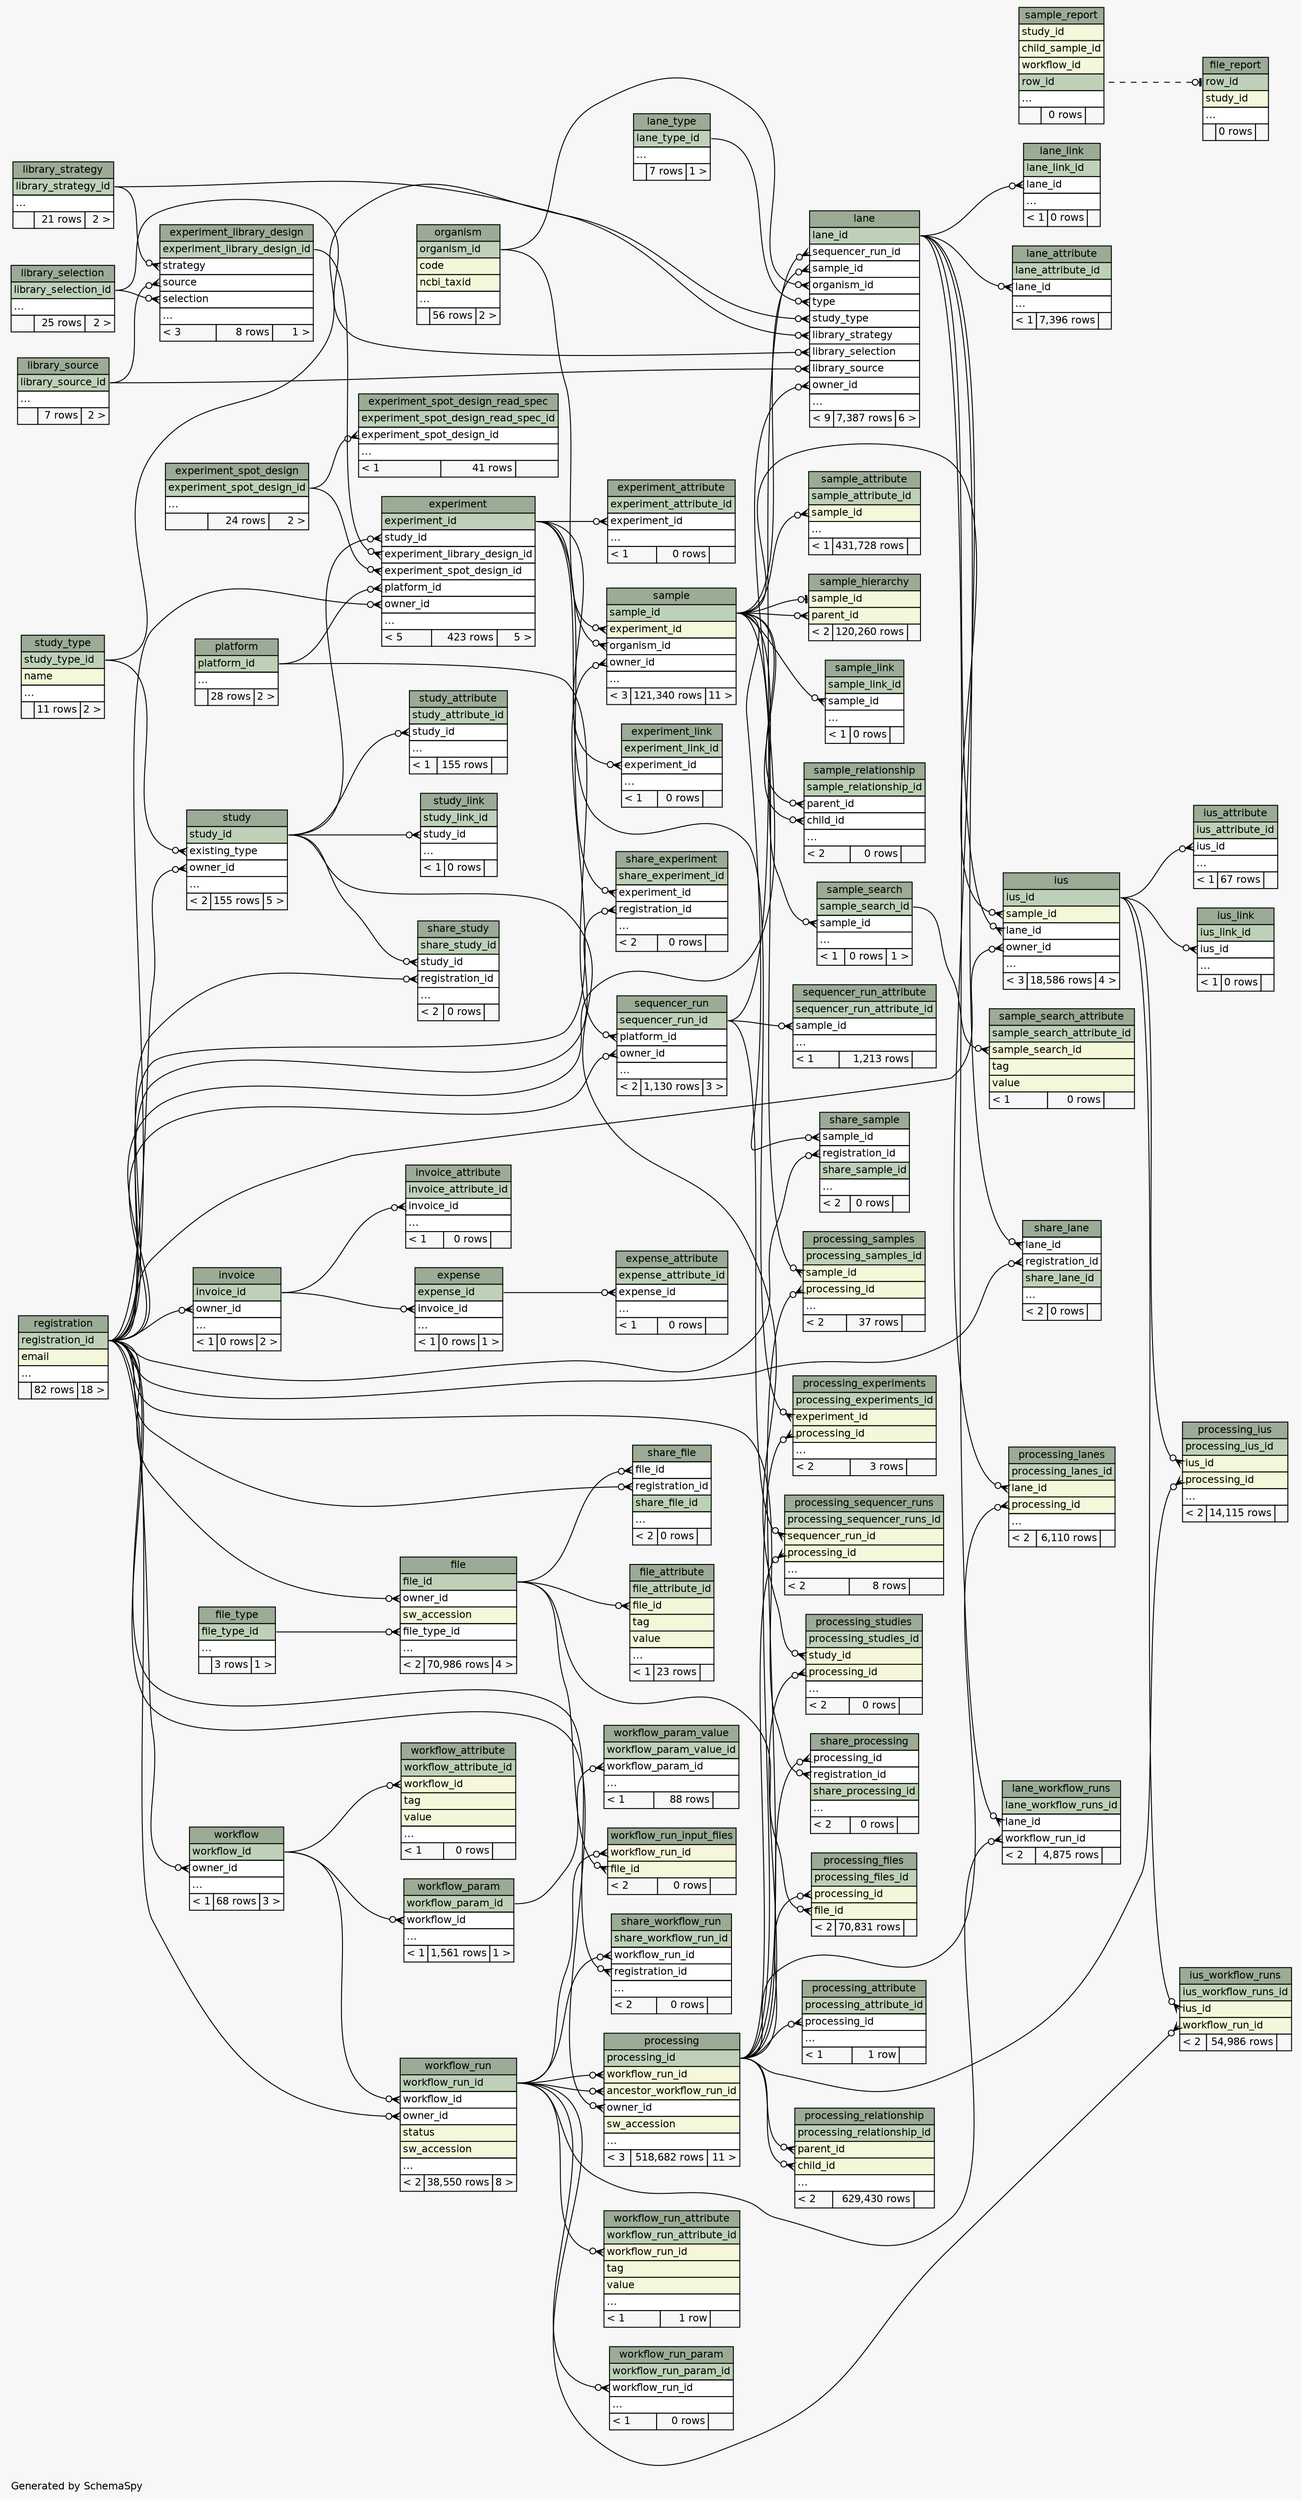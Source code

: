 // dot 2.26.3 on Linux 3.5.0-47-generic
// SchemaSpy rev 590
digraph "compactImpliedRelationshipsDiagram" {
  graph [
    rankdir="RL"
    bgcolor="#f7f7f7"
    label="\nGenerated by SchemaSpy"
    labeljust="l"
    nodesep="0.18"
    ranksep="0.46"
    fontname="Helvetica"
    fontsize="11"
  ];
  node [
    fontname="Helvetica"
    fontsize="11"
    shape="plaintext"
  ];
  edge [
    arrowsize="0.8"
  ];
  "expense" [
    label=<
    <TABLE BORDER="0" CELLBORDER="1" CELLSPACING="0" BGCOLOR="#ffffff">
      <TR><TD COLSPAN="3" BGCOLOR="#9bab96" ALIGN="CENTER">expense</TD></TR>
      <TR><TD PORT="expense_id" COLSPAN="3" BGCOLOR="#bed1b8" ALIGN="LEFT">expense_id</TD></TR>
      <TR><TD PORT="invoice_id" COLSPAN="3" ALIGN="LEFT">invoice_id</TD></TR>
      <TR><TD PORT="elipses" COLSPAN="3" ALIGN="LEFT">...</TD></TR>
      <TR><TD ALIGN="LEFT" BGCOLOR="#f7f7f7">&lt; 1</TD><TD ALIGN="RIGHT" BGCOLOR="#f7f7f7">0 rows</TD><TD ALIGN="RIGHT" BGCOLOR="#f7f7f7">1 &gt;</TD></TR>
    </TABLE>>
    URL="tables/expense.html"
    tooltip="expense"
  ];
  "expense_attribute" [
    label=<
    <TABLE BORDER="0" CELLBORDER="1" CELLSPACING="0" BGCOLOR="#ffffff">
      <TR><TD COLSPAN="3" BGCOLOR="#9bab96" ALIGN="CENTER">expense_attribute</TD></TR>
      <TR><TD PORT="expense_attribute_id" COLSPAN="3" BGCOLOR="#bed1b8" ALIGN="LEFT">expense_attribute_id</TD></TR>
      <TR><TD PORT="expense_id" COLSPAN="3" ALIGN="LEFT">expense_id</TD></TR>
      <TR><TD PORT="elipses" COLSPAN="3" ALIGN="LEFT">...</TD></TR>
      <TR><TD ALIGN="LEFT" BGCOLOR="#f7f7f7">&lt; 1</TD><TD ALIGN="RIGHT" BGCOLOR="#f7f7f7">0 rows</TD><TD ALIGN="RIGHT" BGCOLOR="#f7f7f7">  </TD></TR>
    </TABLE>>
    URL="tables/expense_attribute.html"
    tooltip="expense_attribute"
  ];
  "experiment" [
    label=<
    <TABLE BORDER="0" CELLBORDER="1" CELLSPACING="0" BGCOLOR="#ffffff">
      <TR><TD COLSPAN="3" BGCOLOR="#9bab96" ALIGN="CENTER">experiment</TD></TR>
      <TR><TD PORT="experiment_id" COLSPAN="3" BGCOLOR="#bed1b8" ALIGN="LEFT">experiment_id</TD></TR>
      <TR><TD PORT="study_id" COLSPAN="3" ALIGN="LEFT">study_id</TD></TR>
      <TR><TD PORT="experiment_library_design_id" COLSPAN="3" ALIGN="LEFT">experiment_library_design_id</TD></TR>
      <TR><TD PORT="experiment_spot_design_id" COLSPAN="3" ALIGN="LEFT">experiment_spot_design_id</TD></TR>
      <TR><TD PORT="platform_id" COLSPAN="3" ALIGN="LEFT">platform_id</TD></TR>
      <TR><TD PORT="owner_id" COLSPAN="3" ALIGN="LEFT">owner_id</TD></TR>
      <TR><TD PORT="elipses" COLSPAN="3" ALIGN="LEFT">...</TD></TR>
      <TR><TD ALIGN="LEFT" BGCOLOR="#f7f7f7">&lt; 5</TD><TD ALIGN="RIGHT" BGCOLOR="#f7f7f7">423 rows</TD><TD ALIGN="RIGHT" BGCOLOR="#f7f7f7">5 &gt;</TD></TR>
    </TABLE>>
    URL="tables/experiment.html"
    tooltip="experiment"
  ];
  "experiment_attribute" [
    label=<
    <TABLE BORDER="0" CELLBORDER="1" CELLSPACING="0" BGCOLOR="#ffffff">
      <TR><TD COLSPAN="3" BGCOLOR="#9bab96" ALIGN="CENTER">experiment_attribute</TD></TR>
      <TR><TD PORT="experiment_attribute_id" COLSPAN="3" BGCOLOR="#bed1b8" ALIGN="LEFT">experiment_attribute_id</TD></TR>
      <TR><TD PORT="experiment_id" COLSPAN="3" ALIGN="LEFT">experiment_id</TD></TR>
      <TR><TD PORT="elipses" COLSPAN="3" ALIGN="LEFT">...</TD></TR>
      <TR><TD ALIGN="LEFT" BGCOLOR="#f7f7f7">&lt; 1</TD><TD ALIGN="RIGHT" BGCOLOR="#f7f7f7">0 rows</TD><TD ALIGN="RIGHT" BGCOLOR="#f7f7f7">  </TD></TR>
    </TABLE>>
    URL="tables/experiment_attribute.html"
    tooltip="experiment_attribute"
  ];
  "experiment_library_design" [
    label=<
    <TABLE BORDER="0" CELLBORDER="1" CELLSPACING="0" BGCOLOR="#ffffff">
      <TR><TD COLSPAN="3" BGCOLOR="#9bab96" ALIGN="CENTER">experiment_library_design</TD></TR>
      <TR><TD PORT="experiment_library_design_id" COLSPAN="3" BGCOLOR="#bed1b8" ALIGN="LEFT">experiment_library_design_id</TD></TR>
      <TR><TD PORT="strategy" COLSPAN="3" ALIGN="LEFT">strategy</TD></TR>
      <TR><TD PORT="source" COLSPAN="3" ALIGN="LEFT">source</TD></TR>
      <TR><TD PORT="selection" COLSPAN="3" ALIGN="LEFT">selection</TD></TR>
      <TR><TD PORT="elipses" COLSPAN="3" ALIGN="LEFT">...</TD></TR>
      <TR><TD ALIGN="LEFT" BGCOLOR="#f7f7f7">&lt; 3</TD><TD ALIGN="RIGHT" BGCOLOR="#f7f7f7">8 rows</TD><TD ALIGN="RIGHT" BGCOLOR="#f7f7f7">1 &gt;</TD></TR>
    </TABLE>>
    URL="tables/experiment_library_design.html"
    tooltip="experiment_library_design"
  ];
  "experiment_link" [
    label=<
    <TABLE BORDER="0" CELLBORDER="1" CELLSPACING="0" BGCOLOR="#ffffff">
      <TR><TD COLSPAN="3" BGCOLOR="#9bab96" ALIGN="CENTER">experiment_link</TD></TR>
      <TR><TD PORT="experiment_link_id" COLSPAN="3" BGCOLOR="#bed1b8" ALIGN="LEFT">experiment_link_id</TD></TR>
      <TR><TD PORT="experiment_id" COLSPAN="3" ALIGN="LEFT">experiment_id</TD></TR>
      <TR><TD PORT="elipses" COLSPAN="3" ALIGN="LEFT">...</TD></TR>
      <TR><TD ALIGN="LEFT" BGCOLOR="#f7f7f7">&lt; 1</TD><TD ALIGN="RIGHT" BGCOLOR="#f7f7f7">0 rows</TD><TD ALIGN="RIGHT" BGCOLOR="#f7f7f7">  </TD></TR>
    </TABLE>>
    URL="tables/experiment_link.html"
    tooltip="experiment_link"
  ];
  "experiment_spot_design" [
    label=<
    <TABLE BORDER="0" CELLBORDER="1" CELLSPACING="0" BGCOLOR="#ffffff">
      <TR><TD COLSPAN="3" BGCOLOR="#9bab96" ALIGN="CENTER">experiment_spot_design</TD></TR>
      <TR><TD PORT="experiment_spot_design_id" COLSPAN="3" BGCOLOR="#bed1b8" ALIGN="LEFT">experiment_spot_design_id</TD></TR>
      <TR><TD PORT="elipses" COLSPAN="3" ALIGN="LEFT">...</TD></TR>
      <TR><TD ALIGN="LEFT" BGCOLOR="#f7f7f7">  </TD><TD ALIGN="RIGHT" BGCOLOR="#f7f7f7">24 rows</TD><TD ALIGN="RIGHT" BGCOLOR="#f7f7f7">2 &gt;</TD></TR>
    </TABLE>>
    URL="tables/experiment_spot_design.html"
    tooltip="experiment_spot_design"
  ];
  "experiment_spot_design_read_spec" [
    label=<
    <TABLE BORDER="0" CELLBORDER="1" CELLSPACING="0" BGCOLOR="#ffffff">
      <TR><TD COLSPAN="3" BGCOLOR="#9bab96" ALIGN="CENTER">experiment_spot_design_read_spec</TD></TR>
      <TR><TD PORT="experiment_spot_design_read_spec_id" COLSPAN="3" BGCOLOR="#bed1b8" ALIGN="LEFT">experiment_spot_design_read_spec_id</TD></TR>
      <TR><TD PORT="experiment_spot_design_id" COLSPAN="3" ALIGN="LEFT">experiment_spot_design_id</TD></TR>
      <TR><TD PORT="elipses" COLSPAN="3" ALIGN="LEFT">...</TD></TR>
      <TR><TD ALIGN="LEFT" BGCOLOR="#f7f7f7">&lt; 1</TD><TD ALIGN="RIGHT" BGCOLOR="#f7f7f7">41 rows</TD><TD ALIGN="RIGHT" BGCOLOR="#f7f7f7">  </TD></TR>
    </TABLE>>
    URL="tables/experiment_spot_design_read_spec.html"
    tooltip="experiment_spot_design_read_spec"
  ];
  "file" [
    label=<
    <TABLE BORDER="0" CELLBORDER="1" CELLSPACING="0" BGCOLOR="#ffffff">
      <TR><TD COLSPAN="3" BGCOLOR="#9bab96" ALIGN="CENTER">file</TD></TR>
      <TR><TD PORT="file_id" COLSPAN="3" BGCOLOR="#bed1b8" ALIGN="LEFT">file_id</TD></TR>
      <TR><TD PORT="owner_id" COLSPAN="3" ALIGN="LEFT">owner_id</TD></TR>
      <TR><TD PORT="sw_accession" COLSPAN="3" BGCOLOR="#f4f7da" ALIGN="LEFT">sw_accession</TD></TR>
      <TR><TD PORT="file_type_id" COLSPAN="3" ALIGN="LEFT">file_type_id</TD></TR>
      <TR><TD PORT="elipses" COLSPAN="3" ALIGN="LEFT">...</TD></TR>
      <TR><TD ALIGN="LEFT" BGCOLOR="#f7f7f7">&lt; 2</TD><TD ALIGN="RIGHT" BGCOLOR="#f7f7f7">70,986 rows</TD><TD ALIGN="RIGHT" BGCOLOR="#f7f7f7">4 &gt;</TD></TR>
    </TABLE>>
    URL="tables/file.html"
    tooltip="file"
  ];
  "file_attribute" [
    label=<
    <TABLE BORDER="0" CELLBORDER="1" CELLSPACING="0" BGCOLOR="#ffffff">
      <TR><TD COLSPAN="3" BGCOLOR="#9bab96" ALIGN="CENTER">file_attribute</TD></TR>
      <TR><TD PORT="file_attribute_id" COLSPAN="3" BGCOLOR="#bed1b8" ALIGN="LEFT">file_attribute_id</TD></TR>
      <TR><TD PORT="file_id" COLSPAN="3" BGCOLOR="#f4f7da" ALIGN="LEFT">file_id</TD></TR>
      <TR><TD PORT="tag" COLSPAN="3" BGCOLOR="#f4f7da" ALIGN="LEFT">tag</TD></TR>
      <TR><TD PORT="value" COLSPAN="3" BGCOLOR="#f4f7da" ALIGN="LEFT">value</TD></TR>
      <TR><TD PORT="elipses" COLSPAN="3" ALIGN="LEFT">...</TD></TR>
      <TR><TD ALIGN="LEFT" BGCOLOR="#f7f7f7">&lt; 1</TD><TD ALIGN="RIGHT" BGCOLOR="#f7f7f7">23 rows</TD><TD ALIGN="RIGHT" BGCOLOR="#f7f7f7">  </TD></TR>
    </TABLE>>
    URL="tables/file_attribute.html"
    tooltip="file_attribute"
  ];
  "file_report" [
    label=<
    <TABLE BORDER="0" CELLBORDER="1" CELLSPACING="0" BGCOLOR="#ffffff">
      <TR><TD COLSPAN="3" BGCOLOR="#9bab96" ALIGN="CENTER">file_report</TD></TR>
      <TR><TD PORT="row_id" COLSPAN="3" BGCOLOR="#bed1b8" ALIGN="LEFT">row_id</TD></TR>
      <TR><TD PORT="study_id" COLSPAN="3" BGCOLOR="#f4f7da" ALIGN="LEFT">study_id</TD></TR>
      <TR><TD PORT="elipses" COLSPAN="3" ALIGN="LEFT">...</TD></TR>
      <TR><TD ALIGN="LEFT" BGCOLOR="#f7f7f7">  </TD><TD ALIGN="RIGHT" BGCOLOR="#f7f7f7">0 rows</TD><TD ALIGN="RIGHT" BGCOLOR="#f7f7f7">  </TD></TR>
    </TABLE>>
    URL="tables/file_report.html"
    tooltip="file_report"
  ];
  "file_type" [
    label=<
    <TABLE BORDER="0" CELLBORDER="1" CELLSPACING="0" BGCOLOR="#ffffff">
      <TR><TD COLSPAN="3" BGCOLOR="#9bab96" ALIGN="CENTER">file_type</TD></TR>
      <TR><TD PORT="file_type_id" COLSPAN="3" BGCOLOR="#bed1b8" ALIGN="LEFT">file_type_id</TD></TR>
      <TR><TD PORT="elipses" COLSPAN="3" ALIGN="LEFT">...</TD></TR>
      <TR><TD ALIGN="LEFT" BGCOLOR="#f7f7f7">  </TD><TD ALIGN="RIGHT" BGCOLOR="#f7f7f7">3 rows</TD><TD ALIGN="RIGHT" BGCOLOR="#f7f7f7">1 &gt;</TD></TR>
    </TABLE>>
    URL="tables/file_type.html"
    tooltip="file_type"
  ];
  "invoice" [
    label=<
    <TABLE BORDER="0" CELLBORDER="1" CELLSPACING="0" BGCOLOR="#ffffff">
      <TR><TD COLSPAN="3" BGCOLOR="#9bab96" ALIGN="CENTER">invoice</TD></TR>
      <TR><TD PORT="invoice_id" COLSPAN="3" BGCOLOR="#bed1b8" ALIGN="LEFT">invoice_id</TD></TR>
      <TR><TD PORT="owner_id" COLSPAN="3" ALIGN="LEFT">owner_id</TD></TR>
      <TR><TD PORT="elipses" COLSPAN="3" ALIGN="LEFT">...</TD></TR>
      <TR><TD ALIGN="LEFT" BGCOLOR="#f7f7f7">&lt; 1</TD><TD ALIGN="RIGHT" BGCOLOR="#f7f7f7">0 rows</TD><TD ALIGN="RIGHT" BGCOLOR="#f7f7f7">2 &gt;</TD></TR>
    </TABLE>>
    URL="tables/invoice.html"
    tooltip="invoice"
  ];
  "invoice_attribute" [
    label=<
    <TABLE BORDER="0" CELLBORDER="1" CELLSPACING="0" BGCOLOR="#ffffff">
      <TR><TD COLSPAN="3" BGCOLOR="#9bab96" ALIGN="CENTER">invoice_attribute</TD></TR>
      <TR><TD PORT="invoice_attribute_id" COLSPAN="3" BGCOLOR="#bed1b8" ALIGN="LEFT">invoice_attribute_id</TD></TR>
      <TR><TD PORT="invoice_id" COLSPAN="3" ALIGN="LEFT">invoice_id</TD></TR>
      <TR><TD PORT="elipses" COLSPAN="3" ALIGN="LEFT">...</TD></TR>
      <TR><TD ALIGN="LEFT" BGCOLOR="#f7f7f7">&lt; 1</TD><TD ALIGN="RIGHT" BGCOLOR="#f7f7f7">0 rows</TD><TD ALIGN="RIGHT" BGCOLOR="#f7f7f7">  </TD></TR>
    </TABLE>>
    URL="tables/invoice_attribute.html"
    tooltip="invoice_attribute"
  ];
  "ius" [
    label=<
    <TABLE BORDER="0" CELLBORDER="1" CELLSPACING="0" BGCOLOR="#ffffff">
      <TR><TD COLSPAN="3" BGCOLOR="#9bab96" ALIGN="CENTER">ius</TD></TR>
      <TR><TD PORT="ius_id" COLSPAN="3" BGCOLOR="#bed1b8" ALIGN="LEFT">ius_id</TD></TR>
      <TR><TD PORT="sample_id" COLSPAN="3" BGCOLOR="#f4f7da" ALIGN="LEFT">sample_id</TD></TR>
      <TR><TD PORT="lane_id" COLSPAN="3" ALIGN="LEFT">lane_id</TD></TR>
      <TR><TD PORT="owner_id" COLSPAN="3" ALIGN="LEFT">owner_id</TD></TR>
      <TR><TD PORT="elipses" COLSPAN="3" ALIGN="LEFT">...</TD></TR>
      <TR><TD ALIGN="LEFT" BGCOLOR="#f7f7f7">&lt; 3</TD><TD ALIGN="RIGHT" BGCOLOR="#f7f7f7">18,586 rows</TD><TD ALIGN="RIGHT" BGCOLOR="#f7f7f7">4 &gt;</TD></TR>
    </TABLE>>
    URL="tables/ius.html"
    tooltip="ius"
  ];
  "ius_attribute" [
    label=<
    <TABLE BORDER="0" CELLBORDER="1" CELLSPACING="0" BGCOLOR="#ffffff">
      <TR><TD COLSPAN="3" BGCOLOR="#9bab96" ALIGN="CENTER">ius_attribute</TD></TR>
      <TR><TD PORT="ius_attribute_id" COLSPAN="3" BGCOLOR="#bed1b8" ALIGN="LEFT">ius_attribute_id</TD></TR>
      <TR><TD PORT="ius_id" COLSPAN="3" ALIGN="LEFT">ius_id</TD></TR>
      <TR><TD PORT="elipses" COLSPAN="3" ALIGN="LEFT">...</TD></TR>
      <TR><TD ALIGN="LEFT" BGCOLOR="#f7f7f7">&lt; 1</TD><TD ALIGN="RIGHT" BGCOLOR="#f7f7f7">67 rows</TD><TD ALIGN="RIGHT" BGCOLOR="#f7f7f7">  </TD></TR>
    </TABLE>>
    URL="tables/ius_attribute.html"
    tooltip="ius_attribute"
  ];
  "ius_link" [
    label=<
    <TABLE BORDER="0" CELLBORDER="1" CELLSPACING="0" BGCOLOR="#ffffff">
      <TR><TD COLSPAN="3" BGCOLOR="#9bab96" ALIGN="CENTER">ius_link</TD></TR>
      <TR><TD PORT="ius_link_id" COLSPAN="3" BGCOLOR="#bed1b8" ALIGN="LEFT">ius_link_id</TD></TR>
      <TR><TD PORT="ius_id" COLSPAN="3" ALIGN="LEFT">ius_id</TD></TR>
      <TR><TD PORT="elipses" COLSPAN="3" ALIGN="LEFT">...</TD></TR>
      <TR><TD ALIGN="LEFT" BGCOLOR="#f7f7f7">&lt; 1</TD><TD ALIGN="RIGHT" BGCOLOR="#f7f7f7">0 rows</TD><TD ALIGN="RIGHT" BGCOLOR="#f7f7f7">  </TD></TR>
    </TABLE>>
    URL="tables/ius_link.html"
    tooltip="ius_link"
  ];
  "ius_workflow_runs" [
    label=<
    <TABLE BORDER="0" CELLBORDER="1" CELLSPACING="0" BGCOLOR="#ffffff">
      <TR><TD COLSPAN="3" BGCOLOR="#9bab96" ALIGN="CENTER">ius_workflow_runs</TD></TR>
      <TR><TD PORT="ius_workflow_runs_id" COLSPAN="3" BGCOLOR="#bed1b8" ALIGN="LEFT">ius_workflow_runs_id</TD></TR>
      <TR><TD PORT="ius_id" COLSPAN="3" BGCOLOR="#f4f7da" ALIGN="LEFT">ius_id</TD></TR>
      <TR><TD PORT="workflow_run_id" COLSPAN="3" BGCOLOR="#f4f7da" ALIGN="LEFT">workflow_run_id</TD></TR>
      <TR><TD ALIGN="LEFT" BGCOLOR="#f7f7f7">&lt; 2</TD><TD ALIGN="RIGHT" BGCOLOR="#f7f7f7">54,986 rows</TD><TD ALIGN="RIGHT" BGCOLOR="#f7f7f7">  </TD></TR>
    </TABLE>>
    URL="tables/ius_workflow_runs.html"
    tooltip="ius_workflow_runs"
  ];
  "lane" [
    label=<
    <TABLE BORDER="0" CELLBORDER="1" CELLSPACING="0" BGCOLOR="#ffffff">
      <TR><TD COLSPAN="3" BGCOLOR="#9bab96" ALIGN="CENTER">lane</TD></TR>
      <TR><TD PORT="lane_id" COLSPAN="3" BGCOLOR="#bed1b8" ALIGN="LEFT">lane_id</TD></TR>
      <TR><TD PORT="sequencer_run_id" COLSPAN="3" ALIGN="LEFT">sequencer_run_id</TD></TR>
      <TR><TD PORT="sample_id" COLSPAN="3" ALIGN="LEFT">sample_id</TD></TR>
      <TR><TD PORT="organism_id" COLSPAN="3" ALIGN="LEFT">organism_id</TD></TR>
      <TR><TD PORT="type" COLSPAN="3" ALIGN="LEFT">type</TD></TR>
      <TR><TD PORT="study_type" COLSPAN="3" ALIGN="LEFT">study_type</TD></TR>
      <TR><TD PORT="library_strategy" COLSPAN="3" ALIGN="LEFT">library_strategy</TD></TR>
      <TR><TD PORT="library_selection" COLSPAN="3" ALIGN="LEFT">library_selection</TD></TR>
      <TR><TD PORT="library_source" COLSPAN="3" ALIGN="LEFT">library_source</TD></TR>
      <TR><TD PORT="owner_id" COLSPAN="3" ALIGN="LEFT">owner_id</TD></TR>
      <TR><TD PORT="elipses" COLSPAN="3" ALIGN="LEFT">...</TD></TR>
      <TR><TD ALIGN="LEFT" BGCOLOR="#f7f7f7">&lt; 9</TD><TD ALIGN="RIGHT" BGCOLOR="#f7f7f7">7,387 rows</TD><TD ALIGN="RIGHT" BGCOLOR="#f7f7f7">6 &gt;</TD></TR>
    </TABLE>>
    URL="tables/lane.html"
    tooltip="lane"
  ];
  "lane_attribute" [
    label=<
    <TABLE BORDER="0" CELLBORDER="1" CELLSPACING="0" BGCOLOR="#ffffff">
      <TR><TD COLSPAN="3" BGCOLOR="#9bab96" ALIGN="CENTER">lane_attribute</TD></TR>
      <TR><TD PORT="lane_attribute_id" COLSPAN="3" BGCOLOR="#bed1b8" ALIGN="LEFT">lane_attribute_id</TD></TR>
      <TR><TD PORT="lane_id" COLSPAN="3" ALIGN="LEFT">lane_id</TD></TR>
      <TR><TD PORT="elipses" COLSPAN="3" ALIGN="LEFT">...</TD></TR>
      <TR><TD ALIGN="LEFT" BGCOLOR="#f7f7f7">&lt; 1</TD><TD ALIGN="RIGHT" BGCOLOR="#f7f7f7">7,396 rows</TD><TD ALIGN="RIGHT" BGCOLOR="#f7f7f7">  </TD></TR>
    </TABLE>>
    URL="tables/lane_attribute.html"
    tooltip="lane_attribute"
  ];
  "lane_link" [
    label=<
    <TABLE BORDER="0" CELLBORDER="1" CELLSPACING="0" BGCOLOR="#ffffff">
      <TR><TD COLSPAN="3" BGCOLOR="#9bab96" ALIGN="CENTER">lane_link</TD></TR>
      <TR><TD PORT="lane_link_id" COLSPAN="3" BGCOLOR="#bed1b8" ALIGN="LEFT">lane_link_id</TD></TR>
      <TR><TD PORT="lane_id" COLSPAN="3" ALIGN="LEFT">lane_id</TD></TR>
      <TR><TD PORT="elipses" COLSPAN="3" ALIGN="LEFT">...</TD></TR>
      <TR><TD ALIGN="LEFT" BGCOLOR="#f7f7f7">&lt; 1</TD><TD ALIGN="RIGHT" BGCOLOR="#f7f7f7">0 rows</TD><TD ALIGN="RIGHT" BGCOLOR="#f7f7f7">  </TD></TR>
    </TABLE>>
    URL="tables/lane_link.html"
    tooltip="lane_link"
  ];
  "lane_type" [
    label=<
    <TABLE BORDER="0" CELLBORDER="1" CELLSPACING="0" BGCOLOR="#ffffff">
      <TR><TD COLSPAN="3" BGCOLOR="#9bab96" ALIGN="CENTER">lane_type</TD></TR>
      <TR><TD PORT="lane_type_id" COLSPAN="3" BGCOLOR="#bed1b8" ALIGN="LEFT">lane_type_id</TD></TR>
      <TR><TD PORT="elipses" COLSPAN="3" ALIGN="LEFT">...</TD></TR>
      <TR><TD ALIGN="LEFT" BGCOLOR="#f7f7f7">  </TD><TD ALIGN="RIGHT" BGCOLOR="#f7f7f7">7 rows</TD><TD ALIGN="RIGHT" BGCOLOR="#f7f7f7">1 &gt;</TD></TR>
    </TABLE>>
    URL="tables/lane_type.html"
    tooltip="lane_type"
  ];
  "lane_workflow_runs" [
    label=<
    <TABLE BORDER="0" CELLBORDER="1" CELLSPACING="0" BGCOLOR="#ffffff">
      <TR><TD COLSPAN="3" BGCOLOR="#9bab96" ALIGN="CENTER">lane_workflow_runs</TD></TR>
      <TR><TD PORT="lane_workflow_runs_id" COLSPAN="3" BGCOLOR="#bed1b8" ALIGN="LEFT">lane_workflow_runs_id</TD></TR>
      <TR><TD PORT="lane_id" COLSPAN="3" ALIGN="LEFT">lane_id</TD></TR>
      <TR><TD PORT="workflow_run_id" COLSPAN="3" ALIGN="LEFT">workflow_run_id</TD></TR>
      <TR><TD ALIGN="LEFT" BGCOLOR="#f7f7f7">&lt; 2</TD><TD ALIGN="RIGHT" BGCOLOR="#f7f7f7">4,875 rows</TD><TD ALIGN="RIGHT" BGCOLOR="#f7f7f7">  </TD></TR>
    </TABLE>>
    URL="tables/lane_workflow_runs.html"
    tooltip="lane_workflow_runs"
  ];
  "library_selection" [
    label=<
    <TABLE BORDER="0" CELLBORDER="1" CELLSPACING="0" BGCOLOR="#ffffff">
      <TR><TD COLSPAN="3" BGCOLOR="#9bab96" ALIGN="CENTER">library_selection</TD></TR>
      <TR><TD PORT="library_selection_id" COLSPAN="3" BGCOLOR="#bed1b8" ALIGN="LEFT">library_selection_id</TD></TR>
      <TR><TD PORT="elipses" COLSPAN="3" ALIGN="LEFT">...</TD></TR>
      <TR><TD ALIGN="LEFT" BGCOLOR="#f7f7f7">  </TD><TD ALIGN="RIGHT" BGCOLOR="#f7f7f7">25 rows</TD><TD ALIGN="RIGHT" BGCOLOR="#f7f7f7">2 &gt;</TD></TR>
    </TABLE>>
    URL="tables/library_selection.html"
    tooltip="library_selection"
  ];
  "library_source" [
    label=<
    <TABLE BORDER="0" CELLBORDER="1" CELLSPACING="0" BGCOLOR="#ffffff">
      <TR><TD COLSPAN="3" BGCOLOR="#9bab96" ALIGN="CENTER">library_source</TD></TR>
      <TR><TD PORT="library_source_id" COLSPAN="3" BGCOLOR="#bed1b8" ALIGN="LEFT">library_source_id</TD></TR>
      <TR><TD PORT="elipses" COLSPAN="3" ALIGN="LEFT">...</TD></TR>
      <TR><TD ALIGN="LEFT" BGCOLOR="#f7f7f7">  </TD><TD ALIGN="RIGHT" BGCOLOR="#f7f7f7">7 rows</TD><TD ALIGN="RIGHT" BGCOLOR="#f7f7f7">2 &gt;</TD></TR>
    </TABLE>>
    URL="tables/library_source.html"
    tooltip="library_source"
  ];
  "library_strategy" [
    label=<
    <TABLE BORDER="0" CELLBORDER="1" CELLSPACING="0" BGCOLOR="#ffffff">
      <TR><TD COLSPAN="3" BGCOLOR="#9bab96" ALIGN="CENTER">library_strategy</TD></TR>
      <TR><TD PORT="library_strategy_id" COLSPAN="3" BGCOLOR="#bed1b8" ALIGN="LEFT">library_strategy_id</TD></TR>
      <TR><TD PORT="elipses" COLSPAN="3" ALIGN="LEFT">...</TD></TR>
      <TR><TD ALIGN="LEFT" BGCOLOR="#f7f7f7">  </TD><TD ALIGN="RIGHT" BGCOLOR="#f7f7f7">21 rows</TD><TD ALIGN="RIGHT" BGCOLOR="#f7f7f7">2 &gt;</TD></TR>
    </TABLE>>
    URL="tables/library_strategy.html"
    tooltip="library_strategy"
  ];
  "organism" [
    label=<
    <TABLE BORDER="0" CELLBORDER="1" CELLSPACING="0" BGCOLOR="#ffffff">
      <TR><TD COLSPAN="3" BGCOLOR="#9bab96" ALIGN="CENTER">organism</TD></TR>
      <TR><TD PORT="organism_id" COLSPAN="3" BGCOLOR="#bed1b8" ALIGN="LEFT">organism_id</TD></TR>
      <TR><TD PORT="code" COLSPAN="3" BGCOLOR="#f4f7da" ALIGN="LEFT">code</TD></TR>
      <TR><TD PORT="ncbi_taxid" COLSPAN="3" BGCOLOR="#f4f7da" ALIGN="LEFT">ncbi_taxid</TD></TR>
      <TR><TD PORT="elipses" COLSPAN="3" ALIGN="LEFT">...</TD></TR>
      <TR><TD ALIGN="LEFT" BGCOLOR="#f7f7f7">  </TD><TD ALIGN="RIGHT" BGCOLOR="#f7f7f7">56 rows</TD><TD ALIGN="RIGHT" BGCOLOR="#f7f7f7">2 &gt;</TD></TR>
    </TABLE>>
    URL="tables/organism.html"
    tooltip="organism"
  ];
  "platform" [
    label=<
    <TABLE BORDER="0" CELLBORDER="1" CELLSPACING="0" BGCOLOR="#ffffff">
      <TR><TD COLSPAN="3" BGCOLOR="#9bab96" ALIGN="CENTER">platform</TD></TR>
      <TR><TD PORT="platform_id" COLSPAN="3" BGCOLOR="#bed1b8" ALIGN="LEFT">platform_id</TD></TR>
      <TR><TD PORT="elipses" COLSPAN="3" ALIGN="LEFT">...</TD></TR>
      <TR><TD ALIGN="LEFT" BGCOLOR="#f7f7f7">  </TD><TD ALIGN="RIGHT" BGCOLOR="#f7f7f7">28 rows</TD><TD ALIGN="RIGHT" BGCOLOR="#f7f7f7">2 &gt;</TD></TR>
    </TABLE>>
    URL="tables/platform.html"
    tooltip="platform"
  ];
  "processing" [
    label=<
    <TABLE BORDER="0" CELLBORDER="1" CELLSPACING="0" BGCOLOR="#ffffff">
      <TR><TD COLSPAN="3" BGCOLOR="#9bab96" ALIGN="CENTER">processing</TD></TR>
      <TR><TD PORT="processing_id" COLSPAN="3" BGCOLOR="#bed1b8" ALIGN="LEFT">processing_id</TD></TR>
      <TR><TD PORT="workflow_run_id" COLSPAN="3" BGCOLOR="#f4f7da" ALIGN="LEFT">workflow_run_id</TD></TR>
      <TR><TD PORT="ancestor_workflow_run_id" COLSPAN="3" BGCOLOR="#f4f7da" ALIGN="LEFT">ancestor_workflow_run_id</TD></TR>
      <TR><TD PORT="owner_id" COLSPAN="3" ALIGN="LEFT">owner_id</TD></TR>
      <TR><TD PORT="sw_accession" COLSPAN="3" BGCOLOR="#f4f7da" ALIGN="LEFT">sw_accession</TD></TR>
      <TR><TD PORT="elipses" COLSPAN="3" ALIGN="LEFT">...</TD></TR>
      <TR><TD ALIGN="LEFT" BGCOLOR="#f7f7f7">&lt; 3</TD><TD ALIGN="RIGHT" BGCOLOR="#f7f7f7">518,682 rows</TD><TD ALIGN="RIGHT" BGCOLOR="#f7f7f7">11 &gt;</TD></TR>
    </TABLE>>
    URL="tables/processing.html"
    tooltip="processing"
  ];
  "processing_attribute" [
    label=<
    <TABLE BORDER="0" CELLBORDER="1" CELLSPACING="0" BGCOLOR="#ffffff">
      <TR><TD COLSPAN="3" BGCOLOR="#9bab96" ALIGN="CENTER">processing_attribute</TD></TR>
      <TR><TD PORT="processing_attribute_id" COLSPAN="3" BGCOLOR="#bed1b8" ALIGN="LEFT">processing_attribute_id</TD></TR>
      <TR><TD PORT="processing_id" COLSPAN="3" ALIGN="LEFT">processing_id</TD></TR>
      <TR><TD PORT="elipses" COLSPAN="3" ALIGN="LEFT">...</TD></TR>
      <TR><TD ALIGN="LEFT" BGCOLOR="#f7f7f7">&lt; 1</TD><TD ALIGN="RIGHT" BGCOLOR="#f7f7f7">1 row</TD><TD ALIGN="RIGHT" BGCOLOR="#f7f7f7">  </TD></TR>
    </TABLE>>
    URL="tables/processing_attribute.html"
    tooltip="processing_attribute"
  ];
  "processing_experiments" [
    label=<
    <TABLE BORDER="0" CELLBORDER="1" CELLSPACING="0" BGCOLOR="#ffffff">
      <TR><TD COLSPAN="3" BGCOLOR="#9bab96" ALIGN="CENTER">processing_experiments</TD></TR>
      <TR><TD PORT="processing_experiments_id" COLSPAN="3" BGCOLOR="#bed1b8" ALIGN="LEFT">processing_experiments_id</TD></TR>
      <TR><TD PORT="experiment_id" COLSPAN="3" BGCOLOR="#f4f7da" ALIGN="LEFT">experiment_id</TD></TR>
      <TR><TD PORT="processing_id" COLSPAN="3" BGCOLOR="#f4f7da" ALIGN="LEFT">processing_id</TD></TR>
      <TR><TD PORT="elipses" COLSPAN="3" ALIGN="LEFT">...</TD></TR>
      <TR><TD ALIGN="LEFT" BGCOLOR="#f7f7f7">&lt; 2</TD><TD ALIGN="RIGHT" BGCOLOR="#f7f7f7">3 rows</TD><TD ALIGN="RIGHT" BGCOLOR="#f7f7f7">  </TD></TR>
    </TABLE>>
    URL="tables/processing_experiments.html"
    tooltip="processing_experiments"
  ];
  "processing_files" [
    label=<
    <TABLE BORDER="0" CELLBORDER="1" CELLSPACING="0" BGCOLOR="#ffffff">
      <TR><TD COLSPAN="3" BGCOLOR="#9bab96" ALIGN="CENTER">processing_files</TD></TR>
      <TR><TD PORT="processing_files_id" COLSPAN="3" BGCOLOR="#bed1b8" ALIGN="LEFT">processing_files_id</TD></TR>
      <TR><TD PORT="processing_id" COLSPAN="3" BGCOLOR="#f4f7da" ALIGN="LEFT">processing_id</TD></TR>
      <TR><TD PORT="file_id" COLSPAN="3" BGCOLOR="#f4f7da" ALIGN="LEFT">file_id</TD></TR>
      <TR><TD ALIGN="LEFT" BGCOLOR="#f7f7f7">&lt; 2</TD><TD ALIGN="RIGHT" BGCOLOR="#f7f7f7">70,831 rows</TD><TD ALIGN="RIGHT" BGCOLOR="#f7f7f7">  </TD></TR>
    </TABLE>>
    URL="tables/processing_files.html"
    tooltip="processing_files"
  ];
  "processing_ius" [
    label=<
    <TABLE BORDER="0" CELLBORDER="1" CELLSPACING="0" BGCOLOR="#ffffff">
      <TR><TD COLSPAN="3" BGCOLOR="#9bab96" ALIGN="CENTER">processing_ius</TD></TR>
      <TR><TD PORT="processing_ius_id" COLSPAN="3" BGCOLOR="#bed1b8" ALIGN="LEFT">processing_ius_id</TD></TR>
      <TR><TD PORT="ius_id" COLSPAN="3" BGCOLOR="#f4f7da" ALIGN="LEFT">ius_id</TD></TR>
      <TR><TD PORT="processing_id" COLSPAN="3" BGCOLOR="#f4f7da" ALIGN="LEFT">processing_id</TD></TR>
      <TR><TD PORT="elipses" COLSPAN="3" ALIGN="LEFT">...</TD></TR>
      <TR><TD ALIGN="LEFT" BGCOLOR="#f7f7f7">&lt; 2</TD><TD ALIGN="RIGHT" BGCOLOR="#f7f7f7">14,115 rows</TD><TD ALIGN="RIGHT" BGCOLOR="#f7f7f7">  </TD></TR>
    </TABLE>>
    URL="tables/processing_ius.html"
    tooltip="processing_ius"
  ];
  "processing_lanes" [
    label=<
    <TABLE BORDER="0" CELLBORDER="1" CELLSPACING="0" BGCOLOR="#ffffff">
      <TR><TD COLSPAN="3" BGCOLOR="#9bab96" ALIGN="CENTER">processing_lanes</TD></TR>
      <TR><TD PORT="processing_lanes_id" COLSPAN="3" BGCOLOR="#bed1b8" ALIGN="LEFT">processing_lanes_id</TD></TR>
      <TR><TD PORT="lane_id" COLSPAN="3" BGCOLOR="#f4f7da" ALIGN="LEFT">lane_id</TD></TR>
      <TR><TD PORT="processing_id" COLSPAN="3" BGCOLOR="#f4f7da" ALIGN="LEFT">processing_id</TD></TR>
      <TR><TD PORT="elipses" COLSPAN="3" ALIGN="LEFT">...</TD></TR>
      <TR><TD ALIGN="LEFT" BGCOLOR="#f7f7f7">&lt; 2</TD><TD ALIGN="RIGHT" BGCOLOR="#f7f7f7">6,110 rows</TD><TD ALIGN="RIGHT" BGCOLOR="#f7f7f7">  </TD></TR>
    </TABLE>>
    URL="tables/processing_lanes.html"
    tooltip="processing_lanes"
  ];
  "processing_relationship" [
    label=<
    <TABLE BORDER="0" CELLBORDER="1" CELLSPACING="0" BGCOLOR="#ffffff">
      <TR><TD COLSPAN="3" BGCOLOR="#9bab96" ALIGN="CENTER">processing_relationship</TD></TR>
      <TR><TD PORT="processing_relationship_id" COLSPAN="3" BGCOLOR="#bed1b8" ALIGN="LEFT">processing_relationship_id</TD></TR>
      <TR><TD PORT="parent_id" COLSPAN="3" BGCOLOR="#f4f7da" ALIGN="LEFT">parent_id</TD></TR>
      <TR><TD PORT="child_id" COLSPAN="3" BGCOLOR="#f4f7da" ALIGN="LEFT">child_id</TD></TR>
      <TR><TD PORT="elipses" COLSPAN="3" ALIGN="LEFT">...</TD></TR>
      <TR><TD ALIGN="LEFT" BGCOLOR="#f7f7f7">&lt; 2</TD><TD ALIGN="RIGHT" BGCOLOR="#f7f7f7">629,430 rows</TD><TD ALIGN="RIGHT" BGCOLOR="#f7f7f7">  </TD></TR>
    </TABLE>>
    URL="tables/processing_relationship.html"
    tooltip="processing_relationship"
  ];
  "processing_samples" [
    label=<
    <TABLE BORDER="0" CELLBORDER="1" CELLSPACING="0" BGCOLOR="#ffffff">
      <TR><TD COLSPAN="3" BGCOLOR="#9bab96" ALIGN="CENTER">processing_samples</TD></TR>
      <TR><TD PORT="processing_samples_id" COLSPAN="3" BGCOLOR="#bed1b8" ALIGN="LEFT">processing_samples_id</TD></TR>
      <TR><TD PORT="sample_id" COLSPAN="3" BGCOLOR="#f4f7da" ALIGN="LEFT">sample_id</TD></TR>
      <TR><TD PORT="processing_id" COLSPAN="3" BGCOLOR="#f4f7da" ALIGN="LEFT">processing_id</TD></TR>
      <TR><TD PORT="elipses" COLSPAN="3" ALIGN="LEFT">...</TD></TR>
      <TR><TD ALIGN="LEFT" BGCOLOR="#f7f7f7">&lt; 2</TD><TD ALIGN="RIGHT" BGCOLOR="#f7f7f7">37 rows</TD><TD ALIGN="RIGHT" BGCOLOR="#f7f7f7">  </TD></TR>
    </TABLE>>
    URL="tables/processing_samples.html"
    tooltip="processing_samples"
  ];
  "processing_sequencer_runs" [
    label=<
    <TABLE BORDER="0" CELLBORDER="1" CELLSPACING="0" BGCOLOR="#ffffff">
      <TR><TD COLSPAN="3" BGCOLOR="#9bab96" ALIGN="CENTER">processing_sequencer_runs</TD></TR>
      <TR><TD PORT="processing_sequencer_runs_id" COLSPAN="3" BGCOLOR="#bed1b8" ALIGN="LEFT">processing_sequencer_runs_id</TD></TR>
      <TR><TD PORT="sequencer_run_id" COLSPAN="3" BGCOLOR="#f4f7da" ALIGN="LEFT">sequencer_run_id</TD></TR>
      <TR><TD PORT="processing_id" COLSPAN="3" BGCOLOR="#f4f7da" ALIGN="LEFT">processing_id</TD></TR>
      <TR><TD PORT="elipses" COLSPAN="3" ALIGN="LEFT">...</TD></TR>
      <TR><TD ALIGN="LEFT" BGCOLOR="#f7f7f7">&lt; 2</TD><TD ALIGN="RIGHT" BGCOLOR="#f7f7f7">8 rows</TD><TD ALIGN="RIGHT" BGCOLOR="#f7f7f7">  </TD></TR>
    </TABLE>>
    URL="tables/processing_sequencer_runs.html"
    tooltip="processing_sequencer_runs"
  ];
  "processing_studies" [
    label=<
    <TABLE BORDER="0" CELLBORDER="1" CELLSPACING="0" BGCOLOR="#ffffff">
      <TR><TD COLSPAN="3" BGCOLOR="#9bab96" ALIGN="CENTER">processing_studies</TD></TR>
      <TR><TD PORT="processing_studies_id" COLSPAN="3" BGCOLOR="#bed1b8" ALIGN="LEFT">processing_studies_id</TD></TR>
      <TR><TD PORT="study_id" COLSPAN="3" BGCOLOR="#f4f7da" ALIGN="LEFT">study_id</TD></TR>
      <TR><TD PORT="processing_id" COLSPAN="3" BGCOLOR="#f4f7da" ALIGN="LEFT">processing_id</TD></TR>
      <TR><TD PORT="elipses" COLSPAN="3" ALIGN="LEFT">...</TD></TR>
      <TR><TD ALIGN="LEFT" BGCOLOR="#f7f7f7">&lt; 2</TD><TD ALIGN="RIGHT" BGCOLOR="#f7f7f7">0 rows</TD><TD ALIGN="RIGHT" BGCOLOR="#f7f7f7">  </TD></TR>
    </TABLE>>
    URL="tables/processing_studies.html"
    tooltip="processing_studies"
  ];
  "registration" [
    label=<
    <TABLE BORDER="0" CELLBORDER="1" CELLSPACING="0" BGCOLOR="#ffffff">
      <TR><TD COLSPAN="3" BGCOLOR="#9bab96" ALIGN="CENTER">registration</TD></TR>
      <TR><TD PORT="registration_id" COLSPAN="3" BGCOLOR="#bed1b8" ALIGN="LEFT">registration_id</TD></TR>
      <TR><TD PORT="email" COLSPAN="3" BGCOLOR="#f4f7da" ALIGN="LEFT">email</TD></TR>
      <TR><TD PORT="elipses" COLSPAN="3" ALIGN="LEFT">...</TD></TR>
      <TR><TD ALIGN="LEFT" BGCOLOR="#f7f7f7">  </TD><TD ALIGN="RIGHT" BGCOLOR="#f7f7f7">82 rows</TD><TD ALIGN="RIGHT" BGCOLOR="#f7f7f7">18 &gt;</TD></TR>
    </TABLE>>
    URL="tables/registration.html"
    tooltip="registration"
  ];
  "sample" [
    label=<
    <TABLE BORDER="0" CELLBORDER="1" CELLSPACING="0" BGCOLOR="#ffffff">
      <TR><TD COLSPAN="3" BGCOLOR="#9bab96" ALIGN="CENTER">sample</TD></TR>
      <TR><TD PORT="sample_id" COLSPAN="3" BGCOLOR="#bed1b8" ALIGN="LEFT">sample_id</TD></TR>
      <TR><TD PORT="experiment_id" COLSPAN="3" BGCOLOR="#f4f7da" ALIGN="LEFT">experiment_id</TD></TR>
      <TR><TD PORT="organism_id" COLSPAN="3" ALIGN="LEFT">organism_id</TD></TR>
      <TR><TD PORT="owner_id" COLSPAN="3" ALIGN="LEFT">owner_id</TD></TR>
      <TR><TD PORT="elipses" COLSPAN="3" ALIGN="LEFT">...</TD></TR>
      <TR><TD ALIGN="LEFT" BGCOLOR="#f7f7f7">&lt; 3</TD><TD ALIGN="RIGHT" BGCOLOR="#f7f7f7">121,340 rows</TD><TD ALIGN="RIGHT" BGCOLOR="#f7f7f7">11 &gt;</TD></TR>
    </TABLE>>
    URL="tables/sample.html"
    tooltip="sample"
  ];
  "sample_attribute" [
    label=<
    <TABLE BORDER="0" CELLBORDER="1" CELLSPACING="0" BGCOLOR="#ffffff">
      <TR><TD COLSPAN="3" BGCOLOR="#9bab96" ALIGN="CENTER">sample_attribute</TD></TR>
      <TR><TD PORT="sample_attribute_id" COLSPAN="3" BGCOLOR="#bed1b8" ALIGN="LEFT">sample_attribute_id</TD></TR>
      <TR><TD PORT="sample_id" COLSPAN="3" BGCOLOR="#f4f7da" ALIGN="LEFT">sample_id</TD></TR>
      <TR><TD PORT="elipses" COLSPAN="3" ALIGN="LEFT">...</TD></TR>
      <TR><TD ALIGN="LEFT" BGCOLOR="#f7f7f7">&lt; 1</TD><TD ALIGN="RIGHT" BGCOLOR="#f7f7f7">431,728 rows</TD><TD ALIGN="RIGHT" BGCOLOR="#f7f7f7">  </TD></TR>
    </TABLE>>
    URL="tables/sample_attribute.html"
    tooltip="sample_attribute"
  ];
  "sample_hierarchy" [
    label=<
    <TABLE BORDER="0" CELLBORDER="1" CELLSPACING="0" BGCOLOR="#ffffff">
      <TR><TD COLSPAN="3" BGCOLOR="#9bab96" ALIGN="CENTER">sample_hierarchy</TD></TR>
      <TR><TD PORT="sample_id" COLSPAN="3" BGCOLOR="#f4f7da" ALIGN="LEFT">sample_id</TD></TR>
      <TR><TD PORT="parent_id" COLSPAN="3" BGCOLOR="#f4f7da" ALIGN="LEFT">parent_id</TD></TR>
      <TR><TD ALIGN="LEFT" BGCOLOR="#f7f7f7">&lt; 2</TD><TD ALIGN="RIGHT" BGCOLOR="#f7f7f7">120,260 rows</TD><TD ALIGN="RIGHT" BGCOLOR="#f7f7f7">  </TD></TR>
    </TABLE>>
    URL="tables/sample_hierarchy.html"
    tooltip="sample_hierarchy"
  ];
  "sample_link" [
    label=<
    <TABLE BORDER="0" CELLBORDER="1" CELLSPACING="0" BGCOLOR="#ffffff">
      <TR><TD COLSPAN="3" BGCOLOR="#9bab96" ALIGN="CENTER">sample_link</TD></TR>
      <TR><TD PORT="sample_link_id" COLSPAN="3" BGCOLOR="#bed1b8" ALIGN="LEFT">sample_link_id</TD></TR>
      <TR><TD PORT="sample_id" COLSPAN="3" ALIGN="LEFT">sample_id</TD></TR>
      <TR><TD PORT="elipses" COLSPAN="3" ALIGN="LEFT">...</TD></TR>
      <TR><TD ALIGN="LEFT" BGCOLOR="#f7f7f7">&lt; 1</TD><TD ALIGN="RIGHT" BGCOLOR="#f7f7f7">0 rows</TD><TD ALIGN="RIGHT" BGCOLOR="#f7f7f7">  </TD></TR>
    </TABLE>>
    URL="tables/sample_link.html"
    tooltip="sample_link"
  ];
  "sample_relationship" [
    label=<
    <TABLE BORDER="0" CELLBORDER="1" CELLSPACING="0" BGCOLOR="#ffffff">
      <TR><TD COLSPAN="3" BGCOLOR="#9bab96" ALIGN="CENTER">sample_relationship</TD></TR>
      <TR><TD PORT="sample_relationship_id" COLSPAN="3" BGCOLOR="#bed1b8" ALIGN="LEFT">sample_relationship_id</TD></TR>
      <TR><TD PORT="parent_id" COLSPAN="3" ALIGN="LEFT">parent_id</TD></TR>
      <TR><TD PORT="child_id" COLSPAN="3" ALIGN="LEFT">child_id</TD></TR>
      <TR><TD PORT="elipses" COLSPAN="3" ALIGN="LEFT">...</TD></TR>
      <TR><TD ALIGN="LEFT" BGCOLOR="#f7f7f7">&lt; 2</TD><TD ALIGN="RIGHT" BGCOLOR="#f7f7f7">0 rows</TD><TD ALIGN="RIGHT" BGCOLOR="#f7f7f7">  </TD></TR>
    </TABLE>>
    URL="tables/sample_relationship.html"
    tooltip="sample_relationship"
  ];
  "sample_report" [
    label=<
    <TABLE BORDER="0" CELLBORDER="1" CELLSPACING="0" BGCOLOR="#ffffff">
      <TR><TD COLSPAN="3" BGCOLOR="#9bab96" ALIGN="CENTER">sample_report</TD></TR>
      <TR><TD PORT="study_id" COLSPAN="3" BGCOLOR="#f4f7da" ALIGN="LEFT">study_id</TD></TR>
      <TR><TD PORT="child_sample_id" COLSPAN="3" BGCOLOR="#f4f7da" ALIGN="LEFT">child_sample_id</TD></TR>
      <TR><TD PORT="workflow_id" COLSPAN="3" BGCOLOR="#f4f7da" ALIGN="LEFT">workflow_id</TD></TR>
      <TR><TD PORT="row_id" COLSPAN="3" BGCOLOR="#bed1b8" ALIGN="LEFT">row_id</TD></TR>
      <TR><TD PORT="elipses" COLSPAN="3" ALIGN="LEFT">...</TD></TR>
      <TR><TD ALIGN="LEFT" BGCOLOR="#f7f7f7">  </TD><TD ALIGN="RIGHT" BGCOLOR="#f7f7f7">0 rows</TD><TD ALIGN="RIGHT" BGCOLOR="#f7f7f7">  </TD></TR>
    </TABLE>>
    URL="tables/sample_report.html"
    tooltip="sample_report"
  ];
  "sample_search" [
    label=<
    <TABLE BORDER="0" CELLBORDER="1" CELLSPACING="0" BGCOLOR="#ffffff">
      <TR><TD COLSPAN="3" BGCOLOR="#9bab96" ALIGN="CENTER">sample_search</TD></TR>
      <TR><TD PORT="sample_search_id" COLSPAN="3" BGCOLOR="#bed1b8" ALIGN="LEFT">sample_search_id</TD></TR>
      <TR><TD PORT="sample_id" COLSPAN="3" ALIGN="LEFT">sample_id</TD></TR>
      <TR><TD PORT="elipses" COLSPAN="3" ALIGN="LEFT">...</TD></TR>
      <TR><TD ALIGN="LEFT" BGCOLOR="#f7f7f7">&lt; 1</TD><TD ALIGN="RIGHT" BGCOLOR="#f7f7f7">0 rows</TD><TD ALIGN="RIGHT" BGCOLOR="#f7f7f7">1 &gt;</TD></TR>
    </TABLE>>
    URL="tables/sample_search.html"
    tooltip="sample_search"
  ];
  "sample_search_attribute" [
    label=<
    <TABLE BORDER="0" CELLBORDER="1" CELLSPACING="0" BGCOLOR="#ffffff">
      <TR><TD COLSPAN="3" BGCOLOR="#9bab96" ALIGN="CENTER">sample_search_attribute</TD></TR>
      <TR><TD PORT="sample_search_attribute_id" COLSPAN="3" BGCOLOR="#bed1b8" ALIGN="LEFT">sample_search_attribute_id</TD></TR>
      <TR><TD PORT="sample_search_id" COLSPAN="3" BGCOLOR="#f4f7da" ALIGN="LEFT">sample_search_id</TD></TR>
      <TR><TD PORT="tag" COLSPAN="3" BGCOLOR="#f4f7da" ALIGN="LEFT">tag</TD></TR>
      <TR><TD PORT="value" COLSPAN="3" BGCOLOR="#f4f7da" ALIGN="LEFT">value</TD></TR>
      <TR><TD ALIGN="LEFT" BGCOLOR="#f7f7f7">&lt; 1</TD><TD ALIGN="RIGHT" BGCOLOR="#f7f7f7">0 rows</TD><TD ALIGN="RIGHT" BGCOLOR="#f7f7f7">  </TD></TR>
    </TABLE>>
    URL="tables/sample_search_attribute.html"
    tooltip="sample_search_attribute"
  ];
  "sequencer_run" [
    label=<
    <TABLE BORDER="0" CELLBORDER="1" CELLSPACING="0" BGCOLOR="#ffffff">
      <TR><TD COLSPAN="3" BGCOLOR="#9bab96" ALIGN="CENTER">sequencer_run</TD></TR>
      <TR><TD PORT="sequencer_run_id" COLSPAN="3" BGCOLOR="#bed1b8" ALIGN="LEFT">sequencer_run_id</TD></TR>
      <TR><TD PORT="platform_id" COLSPAN="3" ALIGN="LEFT">platform_id</TD></TR>
      <TR><TD PORT="owner_id" COLSPAN="3" ALIGN="LEFT">owner_id</TD></TR>
      <TR><TD PORT="elipses" COLSPAN="3" ALIGN="LEFT">...</TD></TR>
      <TR><TD ALIGN="LEFT" BGCOLOR="#f7f7f7">&lt; 2</TD><TD ALIGN="RIGHT" BGCOLOR="#f7f7f7">1,130 rows</TD><TD ALIGN="RIGHT" BGCOLOR="#f7f7f7">3 &gt;</TD></TR>
    </TABLE>>
    URL="tables/sequencer_run.html"
    tooltip="sequencer_run"
  ];
  "sequencer_run_attribute" [
    label=<
    <TABLE BORDER="0" CELLBORDER="1" CELLSPACING="0" BGCOLOR="#ffffff">
      <TR><TD COLSPAN="3" BGCOLOR="#9bab96" ALIGN="CENTER">sequencer_run_attribute</TD></TR>
      <TR><TD PORT="sequencer_run_attribute_id" COLSPAN="3" BGCOLOR="#bed1b8" ALIGN="LEFT">sequencer_run_attribute_id</TD></TR>
      <TR><TD PORT="sample_id" COLSPAN="3" ALIGN="LEFT">sample_id</TD></TR>
      <TR><TD PORT="elipses" COLSPAN="3" ALIGN="LEFT">...</TD></TR>
      <TR><TD ALIGN="LEFT" BGCOLOR="#f7f7f7">&lt; 1</TD><TD ALIGN="RIGHT" BGCOLOR="#f7f7f7">1,213 rows</TD><TD ALIGN="RIGHT" BGCOLOR="#f7f7f7">  </TD></TR>
    </TABLE>>
    URL="tables/sequencer_run_attribute.html"
    tooltip="sequencer_run_attribute"
  ];
  "share_experiment" [
    label=<
    <TABLE BORDER="0" CELLBORDER="1" CELLSPACING="0" BGCOLOR="#ffffff">
      <TR><TD COLSPAN="3" BGCOLOR="#9bab96" ALIGN="CENTER">share_experiment</TD></TR>
      <TR><TD PORT="share_experiment_id" COLSPAN="3" BGCOLOR="#bed1b8" ALIGN="LEFT">share_experiment_id</TD></TR>
      <TR><TD PORT="experiment_id" COLSPAN="3" ALIGN="LEFT">experiment_id</TD></TR>
      <TR><TD PORT="registration_id" COLSPAN="3" ALIGN="LEFT">registration_id</TD></TR>
      <TR><TD PORT="elipses" COLSPAN="3" ALIGN="LEFT">...</TD></TR>
      <TR><TD ALIGN="LEFT" BGCOLOR="#f7f7f7">&lt; 2</TD><TD ALIGN="RIGHT" BGCOLOR="#f7f7f7">0 rows</TD><TD ALIGN="RIGHT" BGCOLOR="#f7f7f7">  </TD></TR>
    </TABLE>>
    URL="tables/share_experiment.html"
    tooltip="share_experiment"
  ];
  "share_file" [
    label=<
    <TABLE BORDER="0" CELLBORDER="1" CELLSPACING="0" BGCOLOR="#ffffff">
      <TR><TD COLSPAN="3" BGCOLOR="#9bab96" ALIGN="CENTER">share_file</TD></TR>
      <TR><TD PORT="file_id" COLSPAN="3" ALIGN="LEFT">file_id</TD></TR>
      <TR><TD PORT="registration_id" COLSPAN="3" ALIGN="LEFT">registration_id</TD></TR>
      <TR><TD PORT="share_file_id" COLSPAN="3" BGCOLOR="#bed1b8" ALIGN="LEFT">share_file_id</TD></TR>
      <TR><TD PORT="elipses" COLSPAN="3" ALIGN="LEFT">...</TD></TR>
      <TR><TD ALIGN="LEFT" BGCOLOR="#f7f7f7">&lt; 2</TD><TD ALIGN="RIGHT" BGCOLOR="#f7f7f7">0 rows</TD><TD ALIGN="RIGHT" BGCOLOR="#f7f7f7">  </TD></TR>
    </TABLE>>
    URL="tables/share_file.html"
    tooltip="share_file"
  ];
  "share_lane" [
    label=<
    <TABLE BORDER="0" CELLBORDER="1" CELLSPACING="0" BGCOLOR="#ffffff">
      <TR><TD COLSPAN="3" BGCOLOR="#9bab96" ALIGN="CENTER">share_lane</TD></TR>
      <TR><TD PORT="lane_id" COLSPAN="3" ALIGN="LEFT">lane_id</TD></TR>
      <TR><TD PORT="registration_id" COLSPAN="3" ALIGN="LEFT">registration_id</TD></TR>
      <TR><TD PORT="share_lane_id" COLSPAN="3" BGCOLOR="#bed1b8" ALIGN="LEFT">share_lane_id</TD></TR>
      <TR><TD PORT="elipses" COLSPAN="3" ALIGN="LEFT">...</TD></TR>
      <TR><TD ALIGN="LEFT" BGCOLOR="#f7f7f7">&lt; 2</TD><TD ALIGN="RIGHT" BGCOLOR="#f7f7f7">0 rows</TD><TD ALIGN="RIGHT" BGCOLOR="#f7f7f7">  </TD></TR>
    </TABLE>>
    URL="tables/share_lane.html"
    tooltip="share_lane"
  ];
  "share_processing" [
    label=<
    <TABLE BORDER="0" CELLBORDER="1" CELLSPACING="0" BGCOLOR="#ffffff">
      <TR><TD COLSPAN="3" BGCOLOR="#9bab96" ALIGN="CENTER">share_processing</TD></TR>
      <TR><TD PORT="processing_id" COLSPAN="3" ALIGN="LEFT">processing_id</TD></TR>
      <TR><TD PORT="registration_id" COLSPAN="3" ALIGN="LEFT">registration_id</TD></TR>
      <TR><TD PORT="share_processing_id" COLSPAN="3" BGCOLOR="#bed1b8" ALIGN="LEFT">share_processing_id</TD></TR>
      <TR><TD PORT="elipses" COLSPAN="3" ALIGN="LEFT">...</TD></TR>
      <TR><TD ALIGN="LEFT" BGCOLOR="#f7f7f7">&lt; 2</TD><TD ALIGN="RIGHT" BGCOLOR="#f7f7f7">0 rows</TD><TD ALIGN="RIGHT" BGCOLOR="#f7f7f7">  </TD></TR>
    </TABLE>>
    URL="tables/share_processing.html"
    tooltip="share_processing"
  ];
  "share_sample" [
    label=<
    <TABLE BORDER="0" CELLBORDER="1" CELLSPACING="0" BGCOLOR="#ffffff">
      <TR><TD COLSPAN="3" BGCOLOR="#9bab96" ALIGN="CENTER">share_sample</TD></TR>
      <TR><TD PORT="sample_id" COLSPAN="3" ALIGN="LEFT">sample_id</TD></TR>
      <TR><TD PORT="registration_id" COLSPAN="3" ALIGN="LEFT">registration_id</TD></TR>
      <TR><TD PORT="share_sample_id" COLSPAN="3" BGCOLOR="#bed1b8" ALIGN="LEFT">share_sample_id</TD></TR>
      <TR><TD PORT="elipses" COLSPAN="3" ALIGN="LEFT">...</TD></TR>
      <TR><TD ALIGN="LEFT" BGCOLOR="#f7f7f7">&lt; 2</TD><TD ALIGN="RIGHT" BGCOLOR="#f7f7f7">0 rows</TD><TD ALIGN="RIGHT" BGCOLOR="#f7f7f7">  </TD></TR>
    </TABLE>>
    URL="tables/share_sample.html"
    tooltip="share_sample"
  ];
  "share_study" [
    label=<
    <TABLE BORDER="0" CELLBORDER="1" CELLSPACING="0" BGCOLOR="#ffffff">
      <TR><TD COLSPAN="3" BGCOLOR="#9bab96" ALIGN="CENTER">share_study</TD></TR>
      <TR><TD PORT="share_study_id" COLSPAN="3" BGCOLOR="#bed1b8" ALIGN="LEFT">share_study_id</TD></TR>
      <TR><TD PORT="study_id" COLSPAN="3" ALIGN="LEFT">study_id</TD></TR>
      <TR><TD PORT="registration_id" COLSPAN="3" ALIGN="LEFT">registration_id</TD></TR>
      <TR><TD PORT="elipses" COLSPAN="3" ALIGN="LEFT">...</TD></TR>
      <TR><TD ALIGN="LEFT" BGCOLOR="#f7f7f7">&lt; 2</TD><TD ALIGN="RIGHT" BGCOLOR="#f7f7f7">0 rows</TD><TD ALIGN="RIGHT" BGCOLOR="#f7f7f7">  </TD></TR>
    </TABLE>>
    URL="tables/share_study.html"
    tooltip="share_study"
  ];
  "share_workflow_run" [
    label=<
    <TABLE BORDER="0" CELLBORDER="1" CELLSPACING="0" BGCOLOR="#ffffff">
      <TR><TD COLSPAN="3" BGCOLOR="#9bab96" ALIGN="CENTER">share_workflow_run</TD></TR>
      <TR><TD PORT="share_workflow_run_id" COLSPAN="3" BGCOLOR="#bed1b8" ALIGN="LEFT">share_workflow_run_id</TD></TR>
      <TR><TD PORT="workflow_run_id" COLSPAN="3" ALIGN="LEFT">workflow_run_id</TD></TR>
      <TR><TD PORT="registration_id" COLSPAN="3" ALIGN="LEFT">registration_id</TD></TR>
      <TR><TD PORT="elipses" COLSPAN="3" ALIGN="LEFT">...</TD></TR>
      <TR><TD ALIGN="LEFT" BGCOLOR="#f7f7f7">&lt; 2</TD><TD ALIGN="RIGHT" BGCOLOR="#f7f7f7">0 rows</TD><TD ALIGN="RIGHT" BGCOLOR="#f7f7f7">  </TD></TR>
    </TABLE>>
    URL="tables/share_workflow_run.html"
    tooltip="share_workflow_run"
  ];
  "study" [
    label=<
    <TABLE BORDER="0" CELLBORDER="1" CELLSPACING="0" BGCOLOR="#ffffff">
      <TR><TD COLSPAN="3" BGCOLOR="#9bab96" ALIGN="CENTER">study</TD></TR>
      <TR><TD PORT="study_id" COLSPAN="3" BGCOLOR="#bed1b8" ALIGN="LEFT">study_id</TD></TR>
      <TR><TD PORT="existing_type" COLSPAN="3" ALIGN="LEFT">existing_type</TD></TR>
      <TR><TD PORT="owner_id" COLSPAN="3" ALIGN="LEFT">owner_id</TD></TR>
      <TR><TD PORT="elipses" COLSPAN="3" ALIGN="LEFT">...</TD></TR>
      <TR><TD ALIGN="LEFT" BGCOLOR="#f7f7f7">&lt; 2</TD><TD ALIGN="RIGHT" BGCOLOR="#f7f7f7">155 rows</TD><TD ALIGN="RIGHT" BGCOLOR="#f7f7f7">5 &gt;</TD></TR>
    </TABLE>>
    URL="tables/study.html"
    tooltip="study"
  ];
  "study_attribute" [
    label=<
    <TABLE BORDER="0" CELLBORDER="1" CELLSPACING="0" BGCOLOR="#ffffff">
      <TR><TD COLSPAN="3" BGCOLOR="#9bab96" ALIGN="CENTER">study_attribute</TD></TR>
      <TR><TD PORT="study_attribute_id" COLSPAN="3" BGCOLOR="#bed1b8" ALIGN="LEFT">study_attribute_id</TD></TR>
      <TR><TD PORT="study_id" COLSPAN="3" ALIGN="LEFT">study_id</TD></TR>
      <TR><TD PORT="elipses" COLSPAN="3" ALIGN="LEFT">...</TD></TR>
      <TR><TD ALIGN="LEFT" BGCOLOR="#f7f7f7">&lt; 1</TD><TD ALIGN="RIGHT" BGCOLOR="#f7f7f7">155 rows</TD><TD ALIGN="RIGHT" BGCOLOR="#f7f7f7">  </TD></TR>
    </TABLE>>
    URL="tables/study_attribute.html"
    tooltip="study_attribute"
  ];
  "study_link" [
    label=<
    <TABLE BORDER="0" CELLBORDER="1" CELLSPACING="0" BGCOLOR="#ffffff">
      <TR><TD COLSPAN="3" BGCOLOR="#9bab96" ALIGN="CENTER">study_link</TD></TR>
      <TR><TD PORT="study_link_id" COLSPAN="3" BGCOLOR="#bed1b8" ALIGN="LEFT">study_link_id</TD></TR>
      <TR><TD PORT="study_id" COLSPAN="3" ALIGN="LEFT">study_id</TD></TR>
      <TR><TD PORT="elipses" COLSPAN="3" ALIGN="LEFT">...</TD></TR>
      <TR><TD ALIGN="LEFT" BGCOLOR="#f7f7f7">&lt; 1</TD><TD ALIGN="RIGHT" BGCOLOR="#f7f7f7">0 rows</TD><TD ALIGN="RIGHT" BGCOLOR="#f7f7f7">  </TD></TR>
    </TABLE>>
    URL="tables/study_link.html"
    tooltip="study_link"
  ];
  "study_type" [
    label=<
    <TABLE BORDER="0" CELLBORDER="1" CELLSPACING="0" BGCOLOR="#ffffff">
      <TR><TD COLSPAN="3" BGCOLOR="#9bab96" ALIGN="CENTER">study_type</TD></TR>
      <TR><TD PORT="study_type_id" COLSPAN="3" BGCOLOR="#bed1b8" ALIGN="LEFT">study_type_id</TD></TR>
      <TR><TD PORT="name" COLSPAN="3" BGCOLOR="#f4f7da" ALIGN="LEFT">name</TD></TR>
      <TR><TD PORT="elipses" COLSPAN="3" ALIGN="LEFT">...</TD></TR>
      <TR><TD ALIGN="LEFT" BGCOLOR="#f7f7f7">  </TD><TD ALIGN="RIGHT" BGCOLOR="#f7f7f7">11 rows</TD><TD ALIGN="RIGHT" BGCOLOR="#f7f7f7">2 &gt;</TD></TR>
    </TABLE>>
    URL="tables/study_type.html"
    tooltip="study_type"
  ];
  "workflow" [
    label=<
    <TABLE BORDER="0" CELLBORDER="1" CELLSPACING="0" BGCOLOR="#ffffff">
      <TR><TD COLSPAN="3" BGCOLOR="#9bab96" ALIGN="CENTER">workflow</TD></TR>
      <TR><TD PORT="workflow_id" COLSPAN="3" BGCOLOR="#bed1b8" ALIGN="LEFT">workflow_id</TD></TR>
      <TR><TD PORT="owner_id" COLSPAN="3" ALIGN="LEFT">owner_id</TD></TR>
      <TR><TD PORT="elipses" COLSPAN="3" ALIGN="LEFT">...</TD></TR>
      <TR><TD ALIGN="LEFT" BGCOLOR="#f7f7f7">&lt; 1</TD><TD ALIGN="RIGHT" BGCOLOR="#f7f7f7">68 rows</TD><TD ALIGN="RIGHT" BGCOLOR="#f7f7f7">3 &gt;</TD></TR>
    </TABLE>>
    URL="tables/workflow.html"
    tooltip="workflow"
  ];
  "workflow_attribute" [
    label=<
    <TABLE BORDER="0" CELLBORDER="1" CELLSPACING="0" BGCOLOR="#ffffff">
      <TR><TD COLSPAN="3" BGCOLOR="#9bab96" ALIGN="CENTER">workflow_attribute</TD></TR>
      <TR><TD PORT="workflow_attribute_id" COLSPAN="3" BGCOLOR="#bed1b8" ALIGN="LEFT">workflow_attribute_id</TD></TR>
      <TR><TD PORT="workflow_id" COLSPAN="3" BGCOLOR="#f4f7da" ALIGN="LEFT">workflow_id</TD></TR>
      <TR><TD PORT="tag" COLSPAN="3" BGCOLOR="#f4f7da" ALIGN="LEFT">tag</TD></TR>
      <TR><TD PORT="value" COLSPAN="3" BGCOLOR="#f4f7da" ALIGN="LEFT">value</TD></TR>
      <TR><TD PORT="elipses" COLSPAN="3" ALIGN="LEFT">...</TD></TR>
      <TR><TD ALIGN="LEFT" BGCOLOR="#f7f7f7">&lt; 1</TD><TD ALIGN="RIGHT" BGCOLOR="#f7f7f7">0 rows</TD><TD ALIGN="RIGHT" BGCOLOR="#f7f7f7">  </TD></TR>
    </TABLE>>
    URL="tables/workflow_attribute.html"
    tooltip="workflow_attribute"
  ];
  "workflow_param" [
    label=<
    <TABLE BORDER="0" CELLBORDER="1" CELLSPACING="0" BGCOLOR="#ffffff">
      <TR><TD COLSPAN="3" BGCOLOR="#9bab96" ALIGN="CENTER">workflow_param</TD></TR>
      <TR><TD PORT="workflow_param_id" COLSPAN="3" BGCOLOR="#bed1b8" ALIGN="LEFT">workflow_param_id</TD></TR>
      <TR><TD PORT="workflow_id" COLSPAN="3" ALIGN="LEFT">workflow_id</TD></TR>
      <TR><TD PORT="elipses" COLSPAN="3" ALIGN="LEFT">...</TD></TR>
      <TR><TD ALIGN="LEFT" BGCOLOR="#f7f7f7">&lt; 1</TD><TD ALIGN="RIGHT" BGCOLOR="#f7f7f7">1,561 rows</TD><TD ALIGN="RIGHT" BGCOLOR="#f7f7f7">1 &gt;</TD></TR>
    </TABLE>>
    URL="tables/workflow_param.html"
    tooltip="workflow_param"
  ];
  "workflow_param_value" [
    label=<
    <TABLE BORDER="0" CELLBORDER="1" CELLSPACING="0" BGCOLOR="#ffffff">
      <TR><TD COLSPAN="3" BGCOLOR="#9bab96" ALIGN="CENTER">workflow_param_value</TD></TR>
      <TR><TD PORT="workflow_param_value_id" COLSPAN="3" BGCOLOR="#bed1b8" ALIGN="LEFT">workflow_param_value_id</TD></TR>
      <TR><TD PORT="workflow_param_id" COLSPAN="3" ALIGN="LEFT">workflow_param_id</TD></TR>
      <TR><TD PORT="elipses" COLSPAN="3" ALIGN="LEFT">...</TD></TR>
      <TR><TD ALIGN="LEFT" BGCOLOR="#f7f7f7">&lt; 1</TD><TD ALIGN="RIGHT" BGCOLOR="#f7f7f7">88 rows</TD><TD ALIGN="RIGHT" BGCOLOR="#f7f7f7">  </TD></TR>
    </TABLE>>
    URL="tables/workflow_param_value.html"
    tooltip="workflow_param_value"
  ];
  "workflow_run" [
    label=<
    <TABLE BORDER="0" CELLBORDER="1" CELLSPACING="0" BGCOLOR="#ffffff">
      <TR><TD COLSPAN="3" BGCOLOR="#9bab96" ALIGN="CENTER">workflow_run</TD></TR>
      <TR><TD PORT="workflow_run_id" COLSPAN="3" BGCOLOR="#bed1b8" ALIGN="LEFT">workflow_run_id</TD></TR>
      <TR><TD PORT="workflow_id" COLSPAN="3" ALIGN="LEFT">workflow_id</TD></TR>
      <TR><TD PORT="owner_id" COLSPAN="3" ALIGN="LEFT">owner_id</TD></TR>
      <TR><TD PORT="status" COLSPAN="3" BGCOLOR="#f4f7da" ALIGN="LEFT">status</TD></TR>
      <TR><TD PORT="sw_accession" COLSPAN="3" BGCOLOR="#f4f7da" ALIGN="LEFT">sw_accession</TD></TR>
      <TR><TD PORT="elipses" COLSPAN="3" ALIGN="LEFT">...</TD></TR>
      <TR><TD ALIGN="LEFT" BGCOLOR="#f7f7f7">&lt; 2</TD><TD ALIGN="RIGHT" BGCOLOR="#f7f7f7">38,550 rows</TD><TD ALIGN="RIGHT" BGCOLOR="#f7f7f7">8 &gt;</TD></TR>
    </TABLE>>
    URL="tables/workflow_run.html"
    tooltip="workflow_run"
  ];
  "workflow_run_attribute" [
    label=<
    <TABLE BORDER="0" CELLBORDER="1" CELLSPACING="0" BGCOLOR="#ffffff">
      <TR><TD COLSPAN="3" BGCOLOR="#9bab96" ALIGN="CENTER">workflow_run_attribute</TD></TR>
      <TR><TD PORT="workflow_run_attribute_id" COLSPAN="3" BGCOLOR="#bed1b8" ALIGN="LEFT">workflow_run_attribute_id</TD></TR>
      <TR><TD PORT="workflow_run_id" COLSPAN="3" BGCOLOR="#f4f7da" ALIGN="LEFT">workflow_run_id</TD></TR>
      <TR><TD PORT="tag" COLSPAN="3" BGCOLOR="#f4f7da" ALIGN="LEFT">tag</TD></TR>
      <TR><TD PORT="value" COLSPAN="3" BGCOLOR="#f4f7da" ALIGN="LEFT">value</TD></TR>
      <TR><TD PORT="elipses" COLSPAN="3" ALIGN="LEFT">...</TD></TR>
      <TR><TD ALIGN="LEFT" BGCOLOR="#f7f7f7">&lt; 1</TD><TD ALIGN="RIGHT" BGCOLOR="#f7f7f7">1 row</TD><TD ALIGN="RIGHT" BGCOLOR="#f7f7f7">  </TD></TR>
    </TABLE>>
    URL="tables/workflow_run_attribute.html"
    tooltip="workflow_run_attribute"
  ];
  "workflow_run_input_files" [
    label=<
    <TABLE BORDER="0" CELLBORDER="1" CELLSPACING="0" BGCOLOR="#ffffff">
      <TR><TD COLSPAN="3" BGCOLOR="#9bab96" ALIGN="CENTER">workflow_run_input_files</TD></TR>
      <TR><TD PORT="workflow_run_id" COLSPAN="3" BGCOLOR="#f4f7da" ALIGN="LEFT">workflow_run_id</TD></TR>
      <TR><TD PORT="file_id" COLSPAN="3" BGCOLOR="#f4f7da" ALIGN="LEFT">file_id</TD></TR>
      <TR><TD ALIGN="LEFT" BGCOLOR="#f7f7f7">&lt; 2</TD><TD ALIGN="RIGHT" BGCOLOR="#f7f7f7">0 rows</TD><TD ALIGN="RIGHT" BGCOLOR="#f7f7f7">  </TD></TR>
    </TABLE>>
    URL="tables/workflow_run_input_files.html"
    tooltip="workflow_run_input_files"
  ];
  "workflow_run_param" [
    label=<
    <TABLE BORDER="0" CELLBORDER="1" CELLSPACING="0" BGCOLOR="#ffffff">
      <TR><TD COLSPAN="3" BGCOLOR="#9bab96" ALIGN="CENTER">workflow_run_param</TD></TR>
      <TR><TD PORT="workflow_run_param_id" COLSPAN="3" BGCOLOR="#bed1b8" ALIGN="LEFT">workflow_run_param_id</TD></TR>
      <TR><TD PORT="workflow_run_id" COLSPAN="3" ALIGN="LEFT">workflow_run_id</TD></TR>
      <TR><TD PORT="elipses" COLSPAN="3" ALIGN="LEFT">...</TD></TR>
      <TR><TD ALIGN="LEFT" BGCOLOR="#f7f7f7">&lt; 1</TD><TD ALIGN="RIGHT" BGCOLOR="#f7f7f7">0 rows</TD><TD ALIGN="RIGHT" BGCOLOR="#f7f7f7">  </TD></TR>
    </TABLE>>
    URL="tables/workflow_run_param.html"
    tooltip="workflow_run_param"
  ];
  "expense":"invoice_id":w -> "invoice":"invoice_id":e [arrowhead=none dir=back arrowtail=crowodot];
  "expense_attribute":"expense_id":w -> "expense":"expense_id":e [arrowhead=none dir=back arrowtail=crowodot];
  "experiment":"experiment_library_design_id":w -> "experiment_library_design":"experiment_library_design_id":e [arrowhead=none dir=back arrowtail=crowodot];
  "experiment":"experiment_spot_design_id":w -> "experiment_spot_design":"experiment_spot_design_id":e [arrowhead=none dir=back arrowtail=crowodot];
  "experiment":"owner_id":w -> "registration":"registration_id":e [arrowhead=none dir=back arrowtail=crowodot];
  "experiment":"platform_id":w -> "platform":"platform_id":e [arrowhead=none dir=back arrowtail=crowodot];
  "experiment":"study_id":w -> "study":"study_id":e [arrowhead=none dir=back arrowtail=crowodot];
  "experiment_attribute":"experiment_id":w -> "experiment":"experiment_id":e [arrowhead=none dir=back arrowtail=crowodot];
  "experiment_library_design":"selection":w -> "library_selection":"library_selection_id":e [arrowhead=none dir=back arrowtail=crowodot];
  "experiment_library_design":"source":w -> "library_source":"library_source_id":e [arrowhead=none dir=back arrowtail=crowodot];
  "experiment_library_design":"strategy":w -> "library_strategy":"library_strategy_id":e [arrowhead=none dir=back arrowtail=crowodot];
  "experiment_link":"experiment_id":w -> "experiment":"experiment_id":e [arrowhead=none dir=back arrowtail=crowodot];
  "experiment_spot_design_read_spec":"experiment_spot_design_id":w -> "experiment_spot_design":"experiment_spot_design_id":e [arrowhead=none dir=back arrowtail=crowodot];
  "file":"file_type_id":w -> "file_type":"file_type_id":e [arrowhead=none dir=back arrowtail=crowodot];
  "file":"owner_id":w -> "registration":"registration_id":e [arrowhead=none dir=back arrowtail=crowodot];
  "file_attribute":"file_id":w -> "file":"file_id":e [arrowhead=none dir=back arrowtail=crowodot];
  "file_report":"row_id":w -> "sample_report":"row_id":e [arrowhead=none dir=back arrowtail=teeodot style=dashed];
  "invoice":"owner_id":w -> "registration":"registration_id":e [arrowhead=none dir=back arrowtail=crowodot];
  "invoice_attribute":"invoice_id":w -> "invoice":"invoice_id":e [arrowhead=none dir=back arrowtail=crowodot];
  "ius":"lane_id":w -> "lane":"lane_id":e [arrowhead=none dir=back arrowtail=crowodot];
  "ius":"owner_id":w -> "registration":"registration_id":e [arrowhead=none dir=back arrowtail=crowodot];
  "ius":"sample_id":w -> "sample":"sample_id":e [arrowhead=none dir=back arrowtail=crowodot];
  "ius_attribute":"ius_id":w -> "ius":"ius_id":e [arrowhead=none dir=back arrowtail=crowodot];
  "ius_link":"ius_id":w -> "ius":"ius_id":e [arrowhead=none dir=back arrowtail=crowodot];
  "ius_workflow_runs":"ius_id":w -> "ius":"ius_id":e [arrowhead=none dir=back arrowtail=crowodot];
  "ius_workflow_runs":"workflow_run_id":w -> "workflow_run":"workflow_run_id":e [arrowhead=none dir=back arrowtail=crowodot];
  "lane":"library_selection":w -> "library_selection":"library_selection_id":e [arrowhead=none dir=back arrowtail=crowodot];
  "lane":"library_source":w -> "library_source":"library_source_id":e [arrowhead=none dir=back arrowtail=crowodot];
  "lane":"library_strategy":w -> "library_strategy":"library_strategy_id":e [arrowhead=none dir=back arrowtail=crowodot];
  "lane":"organism_id":w -> "organism":"organism_id":e [arrowhead=none dir=back arrowtail=crowodot];
  "lane":"owner_id":w -> "registration":"registration_id":e [arrowhead=none dir=back arrowtail=crowodot];
  "lane":"sample_id":w -> "sample":"sample_id":e [arrowhead=none dir=back arrowtail=crowodot];
  "lane":"sequencer_run_id":w -> "sequencer_run":"sequencer_run_id":e [arrowhead=none dir=back arrowtail=crowodot];
  "lane":"study_type":w -> "study_type":"study_type_id":e [arrowhead=none dir=back arrowtail=crowodot];
  "lane":"type":w -> "lane_type":"lane_type_id":e [arrowhead=none dir=back arrowtail=crowodot];
  "lane_attribute":"lane_id":w -> "lane":"lane_id":e [arrowhead=none dir=back arrowtail=crowodot];
  "lane_link":"lane_id":w -> "lane":"lane_id":e [arrowhead=none dir=back arrowtail=crowodot];
  "lane_workflow_runs":"lane_id":w -> "lane":"lane_id":e [arrowhead=none dir=back arrowtail=crowodot];
  "lane_workflow_runs":"workflow_run_id":w -> "workflow_run":"workflow_run_id":e [arrowhead=none dir=back arrowtail=crowodot];
  "processing":"ancestor_workflow_run_id":w -> "workflow_run":"workflow_run_id":e [arrowhead=none dir=back arrowtail=crowodot];
  "processing":"owner_id":w -> "registration":"registration_id":e [arrowhead=none dir=back arrowtail=crowodot];
  "processing":"workflow_run_id":w -> "workflow_run":"workflow_run_id":e [arrowhead=none dir=back arrowtail=crowodot];
  "processing_attribute":"processing_id":w -> "processing":"processing_id":e [arrowhead=none dir=back arrowtail=crowodot];
  "processing_experiments":"experiment_id":w -> "experiment":"experiment_id":e [arrowhead=none dir=back arrowtail=crowodot];
  "processing_experiments":"processing_id":w -> "processing":"processing_id":e [arrowhead=none dir=back arrowtail=crowodot];
  "processing_files":"file_id":w -> "file":"file_id":e [arrowhead=none dir=back arrowtail=crowodot];
  "processing_files":"processing_id":w -> "processing":"processing_id":e [arrowhead=none dir=back arrowtail=crowodot];
  "processing_ius":"ius_id":w -> "ius":"ius_id":e [arrowhead=none dir=back arrowtail=crowodot];
  "processing_ius":"processing_id":w -> "processing":"processing_id":e [arrowhead=none dir=back arrowtail=crowodot];
  "processing_lanes":"lane_id":w -> "lane":"lane_id":e [arrowhead=none dir=back arrowtail=crowodot];
  "processing_lanes":"processing_id":w -> "processing":"processing_id":e [arrowhead=none dir=back arrowtail=crowodot];
  "processing_relationship":"child_id":w -> "processing":"processing_id":e [arrowhead=none dir=back arrowtail=crowodot];
  "processing_relationship":"parent_id":w -> "processing":"processing_id":e [arrowhead=none dir=back arrowtail=crowodot];
  "processing_samples":"processing_id":w -> "processing":"processing_id":e [arrowhead=none dir=back arrowtail=crowodot];
  "processing_samples":"sample_id":w -> "sample":"sample_id":e [arrowhead=none dir=back arrowtail=crowodot];
  "processing_sequencer_runs":"processing_id":w -> "processing":"processing_id":e [arrowhead=none dir=back arrowtail=crowodot];
  "processing_sequencer_runs":"sequencer_run_id":w -> "sequencer_run":"sequencer_run_id":e [arrowhead=none dir=back arrowtail=crowodot];
  "processing_studies":"processing_id":w -> "processing":"processing_id":e [arrowhead=none dir=back arrowtail=crowodot];
  "processing_studies":"study_id":w -> "study":"study_id":e [arrowhead=none dir=back arrowtail=crowodot];
  "sample":"experiment_id":w -> "experiment":"experiment_id":e [arrowhead=none dir=back arrowtail=crowodot];
  "sample":"organism_id":w -> "organism":"organism_id":e [arrowhead=none dir=back arrowtail=crowodot];
  "sample":"owner_id":w -> "registration":"registration_id":e [arrowhead=none dir=back arrowtail=crowodot];
  "sample_attribute":"sample_id":w -> "sample":"sample_id":e [arrowhead=none dir=back arrowtail=crowodot];
  "sample_hierarchy":"parent_id":w -> "sample":"sample_id":e [arrowhead=none dir=back arrowtail=crowodot];
  "sample_hierarchy":"sample_id":w -> "sample":"sample_id":e [arrowhead=none dir=back arrowtail=teeodot];
  "sample_link":"sample_id":w -> "sample":"sample_id":e [arrowhead=none dir=back arrowtail=crowodot];
  "sample_relationship":"child_id":w -> "sample":"sample_id":e [arrowhead=none dir=back arrowtail=crowodot];
  "sample_relationship":"parent_id":w -> "sample":"sample_id":e [arrowhead=none dir=back arrowtail=crowodot];
  "sample_search":"sample_id":w -> "sample":"sample_id":e [arrowhead=none dir=back arrowtail=crowodot];
  "sample_search_attribute":"sample_search_id":w -> "sample_search":"sample_search_id":e [arrowhead=none dir=back arrowtail=crowodot];
  "sequencer_run":"owner_id":w -> "registration":"registration_id":e [arrowhead=none dir=back arrowtail=crowodot];
  "sequencer_run":"platform_id":w -> "platform":"platform_id":e [arrowhead=none dir=back arrowtail=crowodot];
  "sequencer_run_attribute":"sample_id":w -> "sequencer_run":"sequencer_run_id":e [arrowhead=none dir=back arrowtail=crowodot];
  "share_experiment":"experiment_id":w -> "experiment":"experiment_id":e [arrowhead=none dir=back arrowtail=crowodot];
  "share_experiment":"registration_id":w -> "registration":"registration_id":e [arrowhead=none dir=back arrowtail=crowodot];
  "share_file":"file_id":w -> "file":"file_id":e [arrowhead=none dir=back arrowtail=crowodot];
  "share_file":"registration_id":w -> "registration":"registration_id":e [arrowhead=none dir=back arrowtail=crowodot];
  "share_lane":"lane_id":w -> "lane":"lane_id":e [arrowhead=none dir=back arrowtail=crowodot];
  "share_lane":"registration_id":w -> "registration":"registration_id":e [arrowhead=none dir=back arrowtail=crowodot];
  "share_processing":"processing_id":w -> "processing":"processing_id":e [arrowhead=none dir=back arrowtail=crowodot];
  "share_processing":"registration_id":w -> "registration":"registration_id":e [arrowhead=none dir=back arrowtail=crowodot];
  "share_sample":"registration_id":w -> "registration":"registration_id":e [arrowhead=none dir=back arrowtail=crowodot];
  "share_sample":"sample_id":w -> "sample":"sample_id":e [arrowhead=none dir=back arrowtail=crowodot];
  "share_study":"registration_id":w -> "registration":"registration_id":e [arrowhead=none dir=back arrowtail=crowodot];
  "share_study":"study_id":w -> "study":"study_id":e [arrowhead=none dir=back arrowtail=crowodot];
  "share_workflow_run":"registration_id":w -> "registration":"registration_id":e [arrowhead=none dir=back arrowtail=crowodot];
  "share_workflow_run":"workflow_run_id":w -> "workflow_run":"workflow_run_id":e [arrowhead=none dir=back arrowtail=crowodot];
  "study":"existing_type":w -> "study_type":"study_type_id":e [arrowhead=none dir=back arrowtail=crowodot];
  "study":"owner_id":w -> "registration":"registration_id":e [arrowhead=none dir=back arrowtail=crowodot];
  "study_attribute":"study_id":w -> "study":"study_id":e [arrowhead=none dir=back arrowtail=crowodot];
  "study_link":"study_id":w -> "study":"study_id":e [arrowhead=none dir=back arrowtail=crowodot];
  "workflow":"owner_id":w -> "registration":"registration_id":e [arrowhead=none dir=back arrowtail=crowodot];
  "workflow_attribute":"workflow_id":w -> "workflow":"workflow_id":e [arrowhead=none dir=back arrowtail=crowodot];
  "workflow_param":"workflow_id":w -> "workflow":"workflow_id":e [arrowhead=none dir=back arrowtail=crowodot];
  "workflow_param_value":"workflow_param_id":w -> "workflow_param":"workflow_param_id":e [arrowhead=none dir=back arrowtail=crowodot];
  "workflow_run":"owner_id":w -> "registration":"registration_id":e [arrowhead=none dir=back arrowtail=crowodot];
  "workflow_run":"workflow_id":w -> "workflow":"workflow_id":e [arrowhead=none dir=back arrowtail=crowodot];
  "workflow_run_attribute":"workflow_run_id":w -> "workflow_run":"workflow_run_id":e [arrowhead=none dir=back arrowtail=crowodot];
  "workflow_run_input_files":"file_id":w -> "file":"file_id":e [arrowhead=none dir=back arrowtail=crowodot];
  "workflow_run_input_files":"workflow_run_id":w -> "workflow_run":"workflow_run_id":e [arrowhead=none dir=back arrowtail=crowodot];
  "workflow_run_param":"workflow_run_id":w -> "workflow_run":"workflow_run_id":e [arrowhead=none dir=back arrowtail=crowodot];
}
